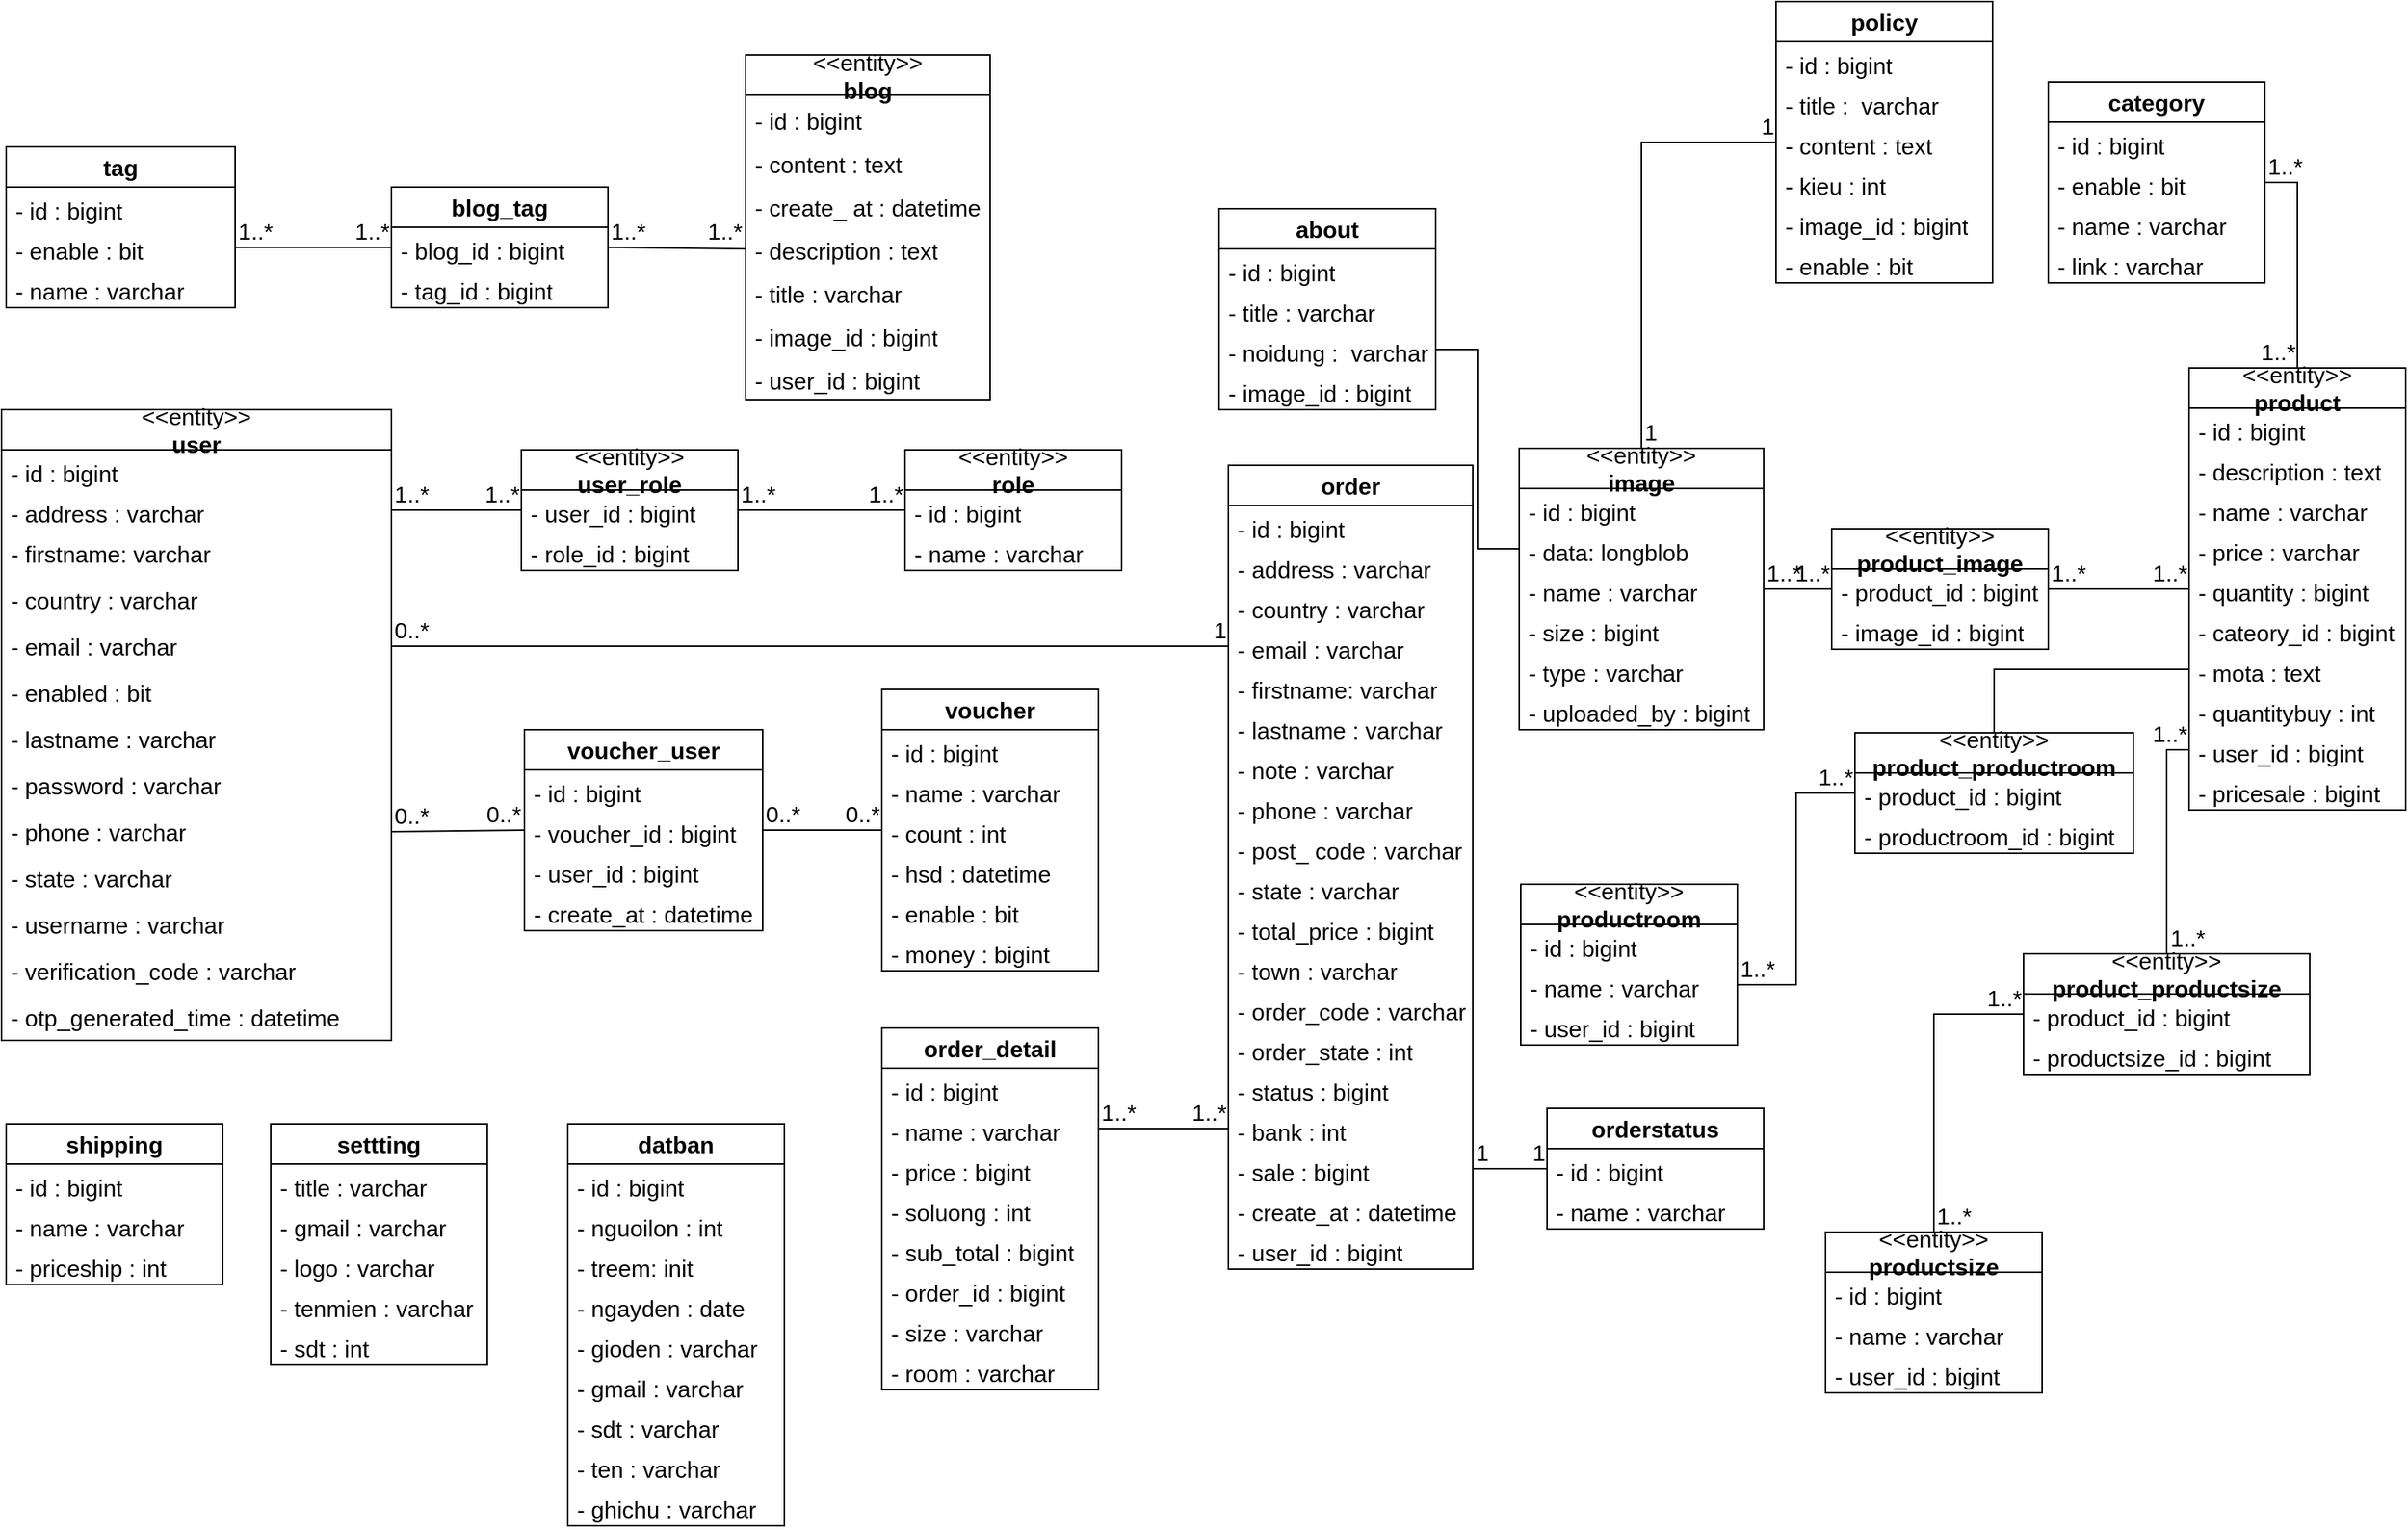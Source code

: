 <mxfile version="24.6.1" type="device">
  <diagram name="Page-1" id="WT34boJ2VUG5LQ4_t-N2">
    <mxGraphModel dx="2100" dy="1258" grid="0" gridSize="10" guides="1" tooltips="1" connect="1" arrows="1" fold="1" page="1" pageScale="1" pageWidth="850" pageHeight="1100" math="0" shadow="0">
      <root>
        <mxCell id="0" />
        <mxCell id="1" parent="0" />
        <mxCell id="5In1dZcxX7cdZS5SmLj9-2" value="&lt;b style=&quot;font-size: 15px;&quot;&gt;tag&lt;/b&gt;" style="swimlane;fontStyle=0;childLayout=stackLayout;horizontal=1;startSize=26;fillColor=none;horizontalStack=0;resizeParent=1;resizeParentMax=0;resizeLast=0;collapsible=1;marginBottom=0;whiteSpace=wrap;html=1;swimlaneFillColor=default;fontSize=15;" parent="1" vertex="1">
          <mxGeometry x="139" y="112" width="148" height="104" as="geometry" />
        </mxCell>
        <mxCell id="5In1dZcxX7cdZS5SmLj9-3" value="- id : bigint" style="text;strokeColor=none;fillColor=none;align=left;verticalAlign=top;spacingLeft=4;spacingRight=4;overflow=hidden;rotatable=0;points=[[0,0.5],[1,0.5]];portConstraint=eastwest;whiteSpace=wrap;html=1;fontSize=15;" parent="5In1dZcxX7cdZS5SmLj9-2" vertex="1">
          <mxGeometry y="26" width="148" height="26" as="geometry" />
        </mxCell>
        <mxCell id="5In1dZcxX7cdZS5SmLj9-4" value="- enable : bit" style="text;strokeColor=none;fillColor=none;align=left;verticalAlign=top;spacingLeft=4;spacingRight=4;overflow=hidden;rotatable=0;points=[[0,0.5],[1,0.5]];portConstraint=eastwest;whiteSpace=wrap;html=1;fontSize=15;" parent="5In1dZcxX7cdZS5SmLj9-2" vertex="1">
          <mxGeometry y="52" width="148" height="26" as="geometry" />
        </mxCell>
        <mxCell id="5In1dZcxX7cdZS5SmLj9-5" value="- name : varchar" style="text;strokeColor=none;fillColor=none;align=left;verticalAlign=top;spacingLeft=4;spacingRight=4;overflow=hidden;rotatable=0;points=[[0,0.5],[1,0.5]];portConstraint=eastwest;whiteSpace=wrap;html=1;fontSize=15;" parent="5In1dZcxX7cdZS5SmLj9-2" vertex="1">
          <mxGeometry y="78" width="148" height="26" as="geometry" />
        </mxCell>
        <mxCell id="5In1dZcxX7cdZS5SmLj9-6" value="&lt;b style=&quot;font-size: 15px;&quot;&gt;blog_tag&lt;/b&gt;" style="swimlane;fontStyle=0;childLayout=stackLayout;horizontal=1;startSize=26;fillColor=none;horizontalStack=0;resizeParent=1;resizeParentMax=0;resizeLast=0;collapsible=1;marginBottom=0;whiteSpace=wrap;html=1;fontSize=15;" parent="1" vertex="1">
          <mxGeometry x="388" y="138" width="140" height="78" as="geometry" />
        </mxCell>
        <mxCell id="5In1dZcxX7cdZS5SmLj9-7" value="- blog_id : bigint" style="text;strokeColor=none;fillColor=none;align=left;verticalAlign=top;spacingLeft=4;spacingRight=4;overflow=hidden;rotatable=0;points=[[0,0.5],[1,0.5]];portConstraint=eastwest;whiteSpace=wrap;html=1;fontSize=15;" parent="5In1dZcxX7cdZS5SmLj9-6" vertex="1">
          <mxGeometry y="26" width="140" height="26" as="geometry" />
        </mxCell>
        <mxCell id="5In1dZcxX7cdZS5SmLj9-8" value="- tag_id : bigint" style="text;strokeColor=none;fillColor=none;align=left;verticalAlign=top;spacingLeft=4;spacingRight=4;overflow=hidden;rotatable=0;points=[[0,0.5],[1,0.5]];portConstraint=eastwest;whiteSpace=wrap;html=1;fontSize=15;" parent="5In1dZcxX7cdZS5SmLj9-6" vertex="1">
          <mxGeometry y="52" width="140" height="26" as="geometry" />
        </mxCell>
        <mxCell id="5In1dZcxX7cdZS5SmLj9-9" value="" style="endArrow=none;html=1;rounded=0;exitX=1;exitY=0.5;exitDx=0;exitDy=0;entryX=0;entryY=0.5;entryDx=0;entryDy=0;fontSize=15;" parent="1" source="5In1dZcxX7cdZS5SmLj9-4" target="5In1dZcxX7cdZS5SmLj9-7" edge="1">
          <mxGeometry relative="1" as="geometry">
            <mxPoint x="296" y="277" as="sourcePoint" />
            <mxPoint x="456" y="277" as="targetPoint" />
          </mxGeometry>
        </mxCell>
        <mxCell id="5In1dZcxX7cdZS5SmLj9-10" value="1..*" style="resizable=0;html=1;whiteSpace=wrap;align=left;verticalAlign=bottom;fontSize=15;" parent="5In1dZcxX7cdZS5SmLj9-9" connectable="0" vertex="1">
          <mxGeometry x="-1" relative="1" as="geometry" />
        </mxCell>
        <mxCell id="5In1dZcxX7cdZS5SmLj9-11" value="1..*" style="resizable=0;html=1;whiteSpace=wrap;align=right;verticalAlign=bottom;fontSize=15;" parent="5In1dZcxX7cdZS5SmLj9-9" connectable="0" vertex="1">
          <mxGeometry x="1" relative="1" as="geometry" />
        </mxCell>
        <mxCell id="5In1dZcxX7cdZS5SmLj9-25" value="" style="group;swimlaneFillColor=default;fontSize=15;" parent="1" vertex="1" connectable="0">
          <mxGeometry x="617" y="52.5" width="158" height="223" as="geometry" />
        </mxCell>
        <mxCell id="5In1dZcxX7cdZS5SmLj9-12" value="&amp;lt;&amp;lt;entity&amp;gt;&amp;gt;&lt;div style=&quot;font-size: 15px;&quot;&gt;&lt;b style=&quot;font-size: 15px;&quot;&gt;blog&lt;/b&gt;&lt;/div&gt;" style="swimlane;fontStyle=0;childLayout=stackLayout;horizontal=1;startSize=26;fillColor=none;horizontalStack=0;resizeParent=1;resizeParentMax=0;resizeLast=0;collapsible=1;marginBottom=0;whiteSpace=wrap;html=1;container=0;fontSize=15;" parent="5In1dZcxX7cdZS5SmLj9-25" vertex="1">
          <mxGeometry width="158" height="223.0" as="geometry">
            <mxRectangle x="579" y="120" width="92" height="41" as="alternateBounds" />
          </mxGeometry>
        </mxCell>
        <mxCell id="5In1dZcxX7cdZS5SmLj9-24" value="" style="group;fontSize=15;" parent="5In1dZcxX7cdZS5SmLj9-25" vertex="1" connectable="0">
          <mxGeometry y="27.875" width="158" height="195.125" as="geometry" />
        </mxCell>
        <mxCell id="5In1dZcxX7cdZS5SmLj9-23" value="" style="group;fontSize=15;" parent="5In1dZcxX7cdZS5SmLj9-24" vertex="1" connectable="0">
          <mxGeometry y="83.625" width="158" height="111.5" as="geometry" />
        </mxCell>
        <mxCell id="5In1dZcxX7cdZS5SmLj9-17" value="- description : text" style="text;strokeColor=none;fillColor=none;align=left;verticalAlign=top;spacingLeft=4;spacingRight=4;overflow=hidden;rotatable=0;points=[[0,0.5],[1,0.5]];portConstraint=eastwest;whiteSpace=wrap;html=1;fontSize=15;" parent="5In1dZcxX7cdZS5SmLj9-23" vertex="1">
          <mxGeometry width="158" height="27.875" as="geometry" />
        </mxCell>
        <mxCell id="5In1dZcxX7cdZS5SmLj9-18" value="- title : varchar" style="text;strokeColor=none;fillColor=none;align=left;verticalAlign=top;spacingLeft=4;spacingRight=4;overflow=hidden;rotatable=0;points=[[0,0.5],[1,0.5]];portConstraint=eastwest;whiteSpace=wrap;html=1;fontSize=15;" parent="5In1dZcxX7cdZS5SmLj9-23" vertex="1">
          <mxGeometry y="27.875" width="158" height="27.875" as="geometry" />
        </mxCell>
        <mxCell id="5In1dZcxX7cdZS5SmLj9-19" value="- image_id : bigint" style="text;strokeColor=none;fillColor=none;align=left;verticalAlign=top;spacingLeft=4;spacingRight=4;overflow=hidden;rotatable=0;points=[[0,0.5],[1,0.5]];portConstraint=eastwest;whiteSpace=wrap;html=1;fontSize=15;" parent="5In1dZcxX7cdZS5SmLj9-23" vertex="1">
          <mxGeometry y="55.75" width="158" height="27.875" as="geometry" />
        </mxCell>
        <mxCell id="5In1dZcxX7cdZS5SmLj9-20" value="- user_id : bigint" style="text;strokeColor=none;fillColor=none;align=left;verticalAlign=top;spacingLeft=4;spacingRight=4;overflow=hidden;rotatable=0;points=[[0,0.5],[1,0.5]];portConstraint=eastwest;whiteSpace=wrap;html=1;fontSize=15;" parent="5In1dZcxX7cdZS5SmLj9-23" vertex="1">
          <mxGeometry y="83.625" width="158" height="27.875" as="geometry" />
        </mxCell>
        <mxCell id="5In1dZcxX7cdZS5SmLj9-13" value="- id : bigint" style="text;strokeColor=none;fillColor=none;align=left;verticalAlign=top;spacingLeft=4;spacingRight=4;overflow=hidden;rotatable=0;points=[[0,0.5],[1,0.5]];portConstraint=eastwest;whiteSpace=wrap;html=1;fontSize=15;" parent="5In1dZcxX7cdZS5SmLj9-24" vertex="1">
          <mxGeometry width="158" height="27.875" as="geometry" />
        </mxCell>
        <mxCell id="5In1dZcxX7cdZS5SmLj9-14" value="- content : text&lt;div style=&quot;font-size: 15px;&quot;&gt;&lt;br style=&quot;font-size: 15px;&quot;&gt;&lt;/div&gt;" style="text;strokeColor=none;fillColor=none;align=left;verticalAlign=top;spacingLeft=4;spacingRight=4;overflow=hidden;rotatable=0;points=[[0,0.5],[1,0.5]];portConstraint=eastwest;whiteSpace=wrap;html=1;fontSize=15;" parent="5In1dZcxX7cdZS5SmLj9-24" vertex="1">
          <mxGeometry y="27.875" width="158" height="27.875" as="geometry" />
        </mxCell>
        <mxCell id="5In1dZcxX7cdZS5SmLj9-15" value="- create_ at : datetime" style="text;strokeColor=none;fillColor=none;align=left;verticalAlign=top;spacingLeft=4;spacingRight=4;overflow=hidden;rotatable=0;points=[[0,0.5],[1,0.5]];portConstraint=eastwest;whiteSpace=wrap;html=1;fontSize=15;" parent="5In1dZcxX7cdZS5SmLj9-24" vertex="1">
          <mxGeometry y="55.75" width="158" height="27.875" as="geometry" />
        </mxCell>
        <mxCell id="5In1dZcxX7cdZS5SmLj9-26" value="" style="endArrow=none;html=1;rounded=0;exitX=1;exitY=0.5;exitDx=0;exitDy=0;entryX=0;entryY=0.5;entryDx=0;entryDy=0;fontSize=15;" parent="1" source="5In1dZcxX7cdZS5SmLj9-7" target="5In1dZcxX7cdZS5SmLj9-17" edge="1">
          <mxGeometry relative="1" as="geometry">
            <mxPoint x="518" y="261" as="sourcePoint" />
            <mxPoint x="619" y="261" as="targetPoint" />
          </mxGeometry>
        </mxCell>
        <mxCell id="5In1dZcxX7cdZS5SmLj9-27" value="1..*" style="resizable=0;html=1;whiteSpace=wrap;align=left;verticalAlign=bottom;fontSize=15;" parent="5In1dZcxX7cdZS5SmLj9-26" connectable="0" vertex="1">
          <mxGeometry x="-1" relative="1" as="geometry" />
        </mxCell>
        <mxCell id="5In1dZcxX7cdZS5SmLj9-28" value="1..*" style="resizable=0;html=1;whiteSpace=wrap;align=right;verticalAlign=bottom;fontSize=15;" parent="5In1dZcxX7cdZS5SmLj9-26" connectable="0" vertex="1">
          <mxGeometry x="1" relative="1" as="geometry" />
        </mxCell>
        <mxCell id="5In1dZcxX7cdZS5SmLj9-29" value="&amp;lt;&amp;lt;entity&amp;gt;&amp;gt;&lt;div style=&quot;font-size: 15px;&quot;&gt;&lt;b style=&quot;font-size: 15px;&quot;&gt;user&lt;/b&gt;&lt;/div&gt;" style="swimlane;fontStyle=0;childLayout=stackLayout;horizontal=1;startSize=26;fillColor=none;horizontalStack=0;resizeParent=1;resizeParentMax=0;resizeLast=0;collapsible=1;marginBottom=0;whiteSpace=wrap;html=1;fontSize=15;" parent="1" vertex="1">
          <mxGeometry x="136" y="282" width="252" height="408" as="geometry" />
        </mxCell>
        <mxCell id="5In1dZcxX7cdZS5SmLj9-30" value="- id : bigint" style="text;strokeColor=none;fillColor=none;align=left;verticalAlign=top;spacingLeft=4;spacingRight=4;overflow=hidden;rotatable=0;points=[[0,0.5],[1,0.5]];portConstraint=eastwest;whiteSpace=wrap;html=1;fontSize=15;" parent="5In1dZcxX7cdZS5SmLj9-29" vertex="1">
          <mxGeometry y="26" width="252" height="26" as="geometry" />
        </mxCell>
        <mxCell id="5In1dZcxX7cdZS5SmLj9-31" value="- address : varchar" style="text;strokeColor=none;fillColor=none;align=left;verticalAlign=top;spacingLeft=4;spacingRight=4;overflow=hidden;rotatable=0;points=[[0,0.5],[1,0.5]];portConstraint=eastwest;whiteSpace=wrap;html=1;fontSize=15;" parent="5In1dZcxX7cdZS5SmLj9-29" vertex="1">
          <mxGeometry y="52" width="252" height="26" as="geometry" />
        </mxCell>
        <mxCell id="5In1dZcxX7cdZS5SmLj9-32" value="- firstname: varchar" style="text;strokeColor=none;fillColor=none;align=left;verticalAlign=top;spacingLeft=4;spacingRight=4;overflow=hidden;rotatable=0;points=[[0,0.5],[1,0.5]];portConstraint=eastwest;whiteSpace=wrap;html=1;fontSize=15;" parent="5In1dZcxX7cdZS5SmLj9-29" vertex="1">
          <mxGeometry y="78" width="252" height="30" as="geometry" />
        </mxCell>
        <mxCell id="5In1dZcxX7cdZS5SmLj9-33" value="- country : varchar" style="text;strokeColor=none;fillColor=none;align=left;verticalAlign=top;spacingLeft=4;spacingRight=4;overflow=hidden;rotatable=0;points=[[0,0.5],[1,0.5]];portConstraint=eastwest;whiteSpace=wrap;html=1;fontSize=15;" parent="5In1dZcxX7cdZS5SmLj9-29" vertex="1">
          <mxGeometry y="108" width="252" height="30" as="geometry" />
        </mxCell>
        <mxCell id="5In1dZcxX7cdZS5SmLj9-34" value="- email : varchar" style="text;strokeColor=none;fillColor=none;align=left;verticalAlign=top;spacingLeft=4;spacingRight=4;overflow=hidden;rotatable=0;points=[[0,0.5],[1,0.5]];portConstraint=eastwest;whiteSpace=wrap;html=1;fontSize=15;" parent="5In1dZcxX7cdZS5SmLj9-29" vertex="1">
          <mxGeometry y="138" width="252" height="30" as="geometry" />
        </mxCell>
        <mxCell id="5In1dZcxX7cdZS5SmLj9-35" value="- enabled : bit" style="text;strokeColor=none;fillColor=none;align=left;verticalAlign=top;spacingLeft=4;spacingRight=4;overflow=hidden;rotatable=0;points=[[0,0.5],[1,0.5]];portConstraint=eastwest;whiteSpace=wrap;html=1;fontSize=15;" parent="5In1dZcxX7cdZS5SmLj9-29" vertex="1">
          <mxGeometry y="168" width="252" height="30" as="geometry" />
        </mxCell>
        <mxCell id="5In1dZcxX7cdZS5SmLj9-36" value="- lastname : varchar" style="text;strokeColor=none;fillColor=none;align=left;verticalAlign=top;spacingLeft=4;spacingRight=4;overflow=hidden;rotatable=0;points=[[0,0.5],[1,0.5]];portConstraint=eastwest;whiteSpace=wrap;html=1;fontSize=15;" parent="5In1dZcxX7cdZS5SmLj9-29" vertex="1">
          <mxGeometry y="198" width="252" height="30" as="geometry" />
        </mxCell>
        <mxCell id="5In1dZcxX7cdZS5SmLj9-37" value="- password : varchar" style="text;strokeColor=none;fillColor=none;align=left;verticalAlign=top;spacingLeft=4;spacingRight=4;overflow=hidden;rotatable=0;points=[[0,0.5],[1,0.5]];portConstraint=eastwest;whiteSpace=wrap;html=1;fontSize=15;" parent="5In1dZcxX7cdZS5SmLj9-29" vertex="1">
          <mxGeometry y="228" width="252" height="30" as="geometry" />
        </mxCell>
        <mxCell id="5In1dZcxX7cdZS5SmLj9-38" value="- phone : varchar" style="text;strokeColor=none;fillColor=none;align=left;verticalAlign=top;spacingLeft=4;spacingRight=4;overflow=hidden;rotatable=0;points=[[0,0.5],[1,0.5]];portConstraint=eastwest;whiteSpace=wrap;html=1;fontSize=15;" parent="5In1dZcxX7cdZS5SmLj9-29" vertex="1">
          <mxGeometry y="258" width="252" height="30" as="geometry" />
        </mxCell>
        <mxCell id="5In1dZcxX7cdZS5SmLj9-39" value="- state : varchar" style="text;strokeColor=none;fillColor=none;align=left;verticalAlign=top;spacingLeft=4;spacingRight=4;overflow=hidden;rotatable=0;points=[[0,0.5],[1,0.5]];portConstraint=eastwest;whiteSpace=wrap;html=1;fontSize=15;" parent="5In1dZcxX7cdZS5SmLj9-29" vertex="1">
          <mxGeometry y="288" width="252" height="30" as="geometry" />
        </mxCell>
        <mxCell id="5In1dZcxX7cdZS5SmLj9-40" value="- username : varchar" style="text;strokeColor=none;fillColor=none;align=left;verticalAlign=top;spacingLeft=4;spacingRight=4;overflow=hidden;rotatable=0;points=[[0,0.5],[1,0.5]];portConstraint=eastwest;whiteSpace=wrap;html=1;fontSize=15;" parent="5In1dZcxX7cdZS5SmLj9-29" vertex="1">
          <mxGeometry y="318" width="252" height="30" as="geometry" />
        </mxCell>
        <mxCell id="5In1dZcxX7cdZS5SmLj9-41" value="- verification_code : varchar" style="text;strokeColor=none;fillColor=none;align=left;verticalAlign=top;spacingLeft=4;spacingRight=4;overflow=hidden;rotatable=0;points=[[0,0.5],[1,0.5]];portConstraint=eastwest;whiteSpace=wrap;html=1;fontSize=15;" parent="5In1dZcxX7cdZS5SmLj9-29" vertex="1">
          <mxGeometry y="348" width="252" height="30" as="geometry" />
        </mxCell>
        <mxCell id="5In1dZcxX7cdZS5SmLj9-42" value="- otp_generated_time : datetime" style="text;strokeColor=none;fillColor=none;align=left;verticalAlign=top;spacingLeft=4;spacingRight=4;overflow=hidden;rotatable=0;points=[[0,0.5],[1,0.5]];portConstraint=eastwest;whiteSpace=wrap;html=1;fontSize=15;" parent="5In1dZcxX7cdZS5SmLj9-29" vertex="1">
          <mxGeometry y="378" width="252" height="30" as="geometry" />
        </mxCell>
        <mxCell id="5In1dZcxX7cdZS5SmLj9-43" value="&amp;lt;&amp;lt;entity&amp;gt;&amp;gt;&lt;div style=&quot;font-size: 15px;&quot;&gt;&lt;b style=&quot;font-size: 15px;&quot;&gt;user_role&lt;/b&gt;&lt;/div&gt;" style="swimlane;fontStyle=0;childLayout=stackLayout;horizontal=1;startSize=26;fillColor=none;horizontalStack=0;resizeParent=1;resizeParentMax=0;resizeLast=0;collapsible=1;marginBottom=0;whiteSpace=wrap;html=1;fontSize=15;" parent="1" vertex="1">
          <mxGeometry x="472" y="308" width="140" height="78" as="geometry" />
        </mxCell>
        <mxCell id="5In1dZcxX7cdZS5SmLj9-44" value="- user_id : bigint" style="text;strokeColor=none;fillColor=none;align=left;verticalAlign=top;spacingLeft=4;spacingRight=4;overflow=hidden;rotatable=0;points=[[0,0.5],[1,0.5]];portConstraint=eastwest;whiteSpace=wrap;html=1;fontSize=15;" parent="5In1dZcxX7cdZS5SmLj9-43" vertex="1">
          <mxGeometry y="26" width="140" height="26" as="geometry" />
        </mxCell>
        <mxCell id="5In1dZcxX7cdZS5SmLj9-45" value="- role_id : bigint" style="text;strokeColor=none;fillColor=none;align=left;verticalAlign=top;spacingLeft=4;spacingRight=4;overflow=hidden;rotatable=0;points=[[0,0.5],[1,0.5]];portConstraint=eastwest;whiteSpace=wrap;html=1;fontSize=15;" parent="5In1dZcxX7cdZS5SmLj9-43" vertex="1">
          <mxGeometry y="52" width="140" height="26" as="geometry" />
        </mxCell>
        <mxCell id="5In1dZcxX7cdZS5SmLj9-47" value="" style="endArrow=none;html=1;rounded=0;exitX=1;exitY=0.5;exitDx=0;exitDy=0;entryX=0;entryY=0.5;entryDx=0;entryDy=0;fontSize=15;" parent="1" source="5In1dZcxX7cdZS5SmLj9-31" target="5In1dZcxX7cdZS5SmLj9-44" edge="1">
          <mxGeometry relative="1" as="geometry">
            <mxPoint x="362" y="327" as="sourcePoint" />
            <mxPoint x="463" y="327" as="targetPoint" />
          </mxGeometry>
        </mxCell>
        <mxCell id="5In1dZcxX7cdZS5SmLj9-48" value="1..*" style="resizable=0;html=1;whiteSpace=wrap;align=left;verticalAlign=bottom;fontSize=15;" parent="5In1dZcxX7cdZS5SmLj9-47" connectable="0" vertex="1">
          <mxGeometry x="-1" relative="1" as="geometry" />
        </mxCell>
        <mxCell id="5In1dZcxX7cdZS5SmLj9-49" value="1..*" style="resizable=0;html=1;whiteSpace=wrap;align=right;verticalAlign=bottom;fontSize=15;" parent="5In1dZcxX7cdZS5SmLj9-47" connectable="0" vertex="1">
          <mxGeometry x="1" relative="1" as="geometry" />
        </mxCell>
        <mxCell id="5In1dZcxX7cdZS5SmLj9-50" value="&amp;lt;&amp;lt;entity&amp;gt;&amp;gt;&lt;div style=&quot;font-size: 15px;&quot;&gt;&lt;b style=&quot;font-size: 15px;&quot;&gt;role&lt;/b&gt;&lt;/div&gt;" style="swimlane;fontStyle=0;childLayout=stackLayout;horizontal=1;startSize=26;fillColor=none;horizontalStack=0;resizeParent=1;resizeParentMax=0;resizeLast=0;collapsible=1;marginBottom=0;whiteSpace=wrap;html=1;fontSize=15;" parent="1" vertex="1">
          <mxGeometry x="720" y="308" width="140" height="78" as="geometry" />
        </mxCell>
        <mxCell id="5In1dZcxX7cdZS5SmLj9-51" value="- id : bigint" style="text;strokeColor=none;fillColor=none;align=left;verticalAlign=top;spacingLeft=4;spacingRight=4;overflow=hidden;rotatable=0;points=[[0,0.5],[1,0.5]];portConstraint=eastwest;whiteSpace=wrap;html=1;fontSize=15;" parent="5In1dZcxX7cdZS5SmLj9-50" vertex="1">
          <mxGeometry y="26" width="140" height="26" as="geometry" />
        </mxCell>
        <mxCell id="5In1dZcxX7cdZS5SmLj9-52" value="- name : varchar" style="text;strokeColor=none;fillColor=none;align=left;verticalAlign=top;spacingLeft=4;spacingRight=4;overflow=hidden;rotatable=0;points=[[0,0.5],[1,0.5]];portConstraint=eastwest;whiteSpace=wrap;html=1;fontSize=15;" parent="5In1dZcxX7cdZS5SmLj9-50" vertex="1">
          <mxGeometry y="52" width="140" height="26" as="geometry" />
        </mxCell>
        <mxCell id="5In1dZcxX7cdZS5SmLj9-54" value="" style="endArrow=none;html=1;rounded=0;exitX=1;exitY=0.5;exitDx=0;exitDy=0;entryX=0;entryY=0.5;entryDx=0;entryDy=0;fontSize=15;" parent="1" source="5In1dZcxX7cdZS5SmLj9-44" target="5In1dZcxX7cdZS5SmLj9-51" edge="1">
          <mxGeometry relative="1" as="geometry">
            <mxPoint x="641" y="419" as="sourcePoint" />
            <mxPoint x="757" y="419" as="targetPoint" />
          </mxGeometry>
        </mxCell>
        <mxCell id="5In1dZcxX7cdZS5SmLj9-55" value="1..*" style="resizable=0;html=1;whiteSpace=wrap;align=left;verticalAlign=bottom;fontSize=15;" parent="5In1dZcxX7cdZS5SmLj9-54" connectable="0" vertex="1">
          <mxGeometry x="-1" relative="1" as="geometry" />
        </mxCell>
        <mxCell id="5In1dZcxX7cdZS5SmLj9-56" value="1..*" style="resizable=0;html=1;whiteSpace=wrap;align=right;verticalAlign=bottom;fontSize=15;" parent="5In1dZcxX7cdZS5SmLj9-54" connectable="0" vertex="1">
          <mxGeometry x="1" relative="1" as="geometry" />
        </mxCell>
        <mxCell id="5In1dZcxX7cdZS5SmLj9-57" value="&lt;b style=&quot;font-size: 15px;&quot;&gt;order&lt;/b&gt;" style="swimlane;fontStyle=0;childLayout=stackLayout;horizontal=1;startSize=26;fillColor=none;horizontalStack=0;resizeParent=1;resizeParentMax=0;resizeLast=0;collapsible=1;marginBottom=0;whiteSpace=wrap;html=1;fontSize=15;" parent="1" vertex="1">
          <mxGeometry x="929" y="318" width="158" height="520" as="geometry" />
        </mxCell>
        <mxCell id="5In1dZcxX7cdZS5SmLj9-58" value="- id : bigint" style="text;strokeColor=none;fillColor=none;align=left;verticalAlign=top;spacingLeft=4;spacingRight=4;overflow=hidden;rotatable=0;points=[[0,0.5],[1,0.5]];portConstraint=eastwest;whiteSpace=wrap;html=1;fontSize=15;" parent="5In1dZcxX7cdZS5SmLj9-57" vertex="1">
          <mxGeometry y="26" width="158" height="26" as="geometry" />
        </mxCell>
        <mxCell id="5In1dZcxX7cdZS5SmLj9-59" value="- address : varchar" style="text;strokeColor=none;fillColor=none;align=left;verticalAlign=top;spacingLeft=4;spacingRight=4;overflow=hidden;rotatable=0;points=[[0,0.5],[1,0.5]];portConstraint=eastwest;whiteSpace=wrap;html=1;fontSize=15;" parent="5In1dZcxX7cdZS5SmLj9-57" vertex="1">
          <mxGeometry y="52" width="158" height="26" as="geometry" />
        </mxCell>
        <mxCell id="5In1dZcxX7cdZS5SmLj9-60" value="- country : varchar" style="text;strokeColor=none;fillColor=none;align=left;verticalAlign=top;spacingLeft=4;spacingRight=4;overflow=hidden;rotatable=0;points=[[0,0.5],[1,0.5]];portConstraint=eastwest;whiteSpace=wrap;html=1;fontSize=15;" parent="5In1dZcxX7cdZS5SmLj9-57" vertex="1">
          <mxGeometry y="78" width="158" height="26" as="geometry" />
        </mxCell>
        <mxCell id="5In1dZcxX7cdZS5SmLj9-61" value="- email : varchar" style="text;strokeColor=none;fillColor=none;align=left;verticalAlign=top;spacingLeft=4;spacingRight=4;overflow=hidden;rotatable=0;points=[[0,0.5],[1,0.5]];portConstraint=eastwest;whiteSpace=wrap;html=1;fontSize=15;" parent="5In1dZcxX7cdZS5SmLj9-57" vertex="1">
          <mxGeometry y="104" width="158" height="26" as="geometry" />
        </mxCell>
        <mxCell id="5In1dZcxX7cdZS5SmLj9-62" value="- firstname: varchar" style="text;strokeColor=none;fillColor=none;align=left;verticalAlign=top;spacingLeft=4;spacingRight=4;overflow=hidden;rotatable=0;points=[[0,0.5],[1,0.5]];portConstraint=eastwest;whiteSpace=wrap;html=1;fontSize=15;" parent="5In1dZcxX7cdZS5SmLj9-57" vertex="1">
          <mxGeometry y="130" width="158" height="26" as="geometry" />
        </mxCell>
        <mxCell id="5In1dZcxX7cdZS5SmLj9-63" value="- lastname : varchar" style="text;strokeColor=none;fillColor=none;align=left;verticalAlign=top;spacingLeft=4;spacingRight=4;overflow=hidden;rotatable=0;points=[[0,0.5],[1,0.5]];portConstraint=eastwest;whiteSpace=wrap;html=1;fontSize=15;" parent="5In1dZcxX7cdZS5SmLj9-57" vertex="1">
          <mxGeometry y="156" width="158" height="26" as="geometry" />
        </mxCell>
        <mxCell id="5In1dZcxX7cdZS5SmLj9-64" value="- note : varchar" style="text;strokeColor=none;fillColor=none;align=left;verticalAlign=top;spacingLeft=4;spacingRight=4;overflow=hidden;rotatable=0;points=[[0,0.5],[1,0.5]];portConstraint=eastwest;whiteSpace=wrap;html=1;fontSize=15;" parent="5In1dZcxX7cdZS5SmLj9-57" vertex="1">
          <mxGeometry y="182" width="158" height="26" as="geometry" />
        </mxCell>
        <mxCell id="5In1dZcxX7cdZS5SmLj9-65" value="- phone : varchar" style="text;strokeColor=none;fillColor=none;align=left;verticalAlign=top;spacingLeft=4;spacingRight=4;overflow=hidden;rotatable=0;points=[[0,0.5],[1,0.5]];portConstraint=eastwest;whiteSpace=wrap;html=1;fontSize=15;" parent="5In1dZcxX7cdZS5SmLj9-57" vertex="1">
          <mxGeometry y="208" width="158" height="26" as="geometry" />
        </mxCell>
        <mxCell id="5In1dZcxX7cdZS5SmLj9-66" value="- post_ code : varchar" style="text;strokeColor=none;fillColor=none;align=left;verticalAlign=top;spacingLeft=4;spacingRight=4;overflow=hidden;rotatable=0;points=[[0,0.5],[1,0.5]];portConstraint=eastwest;whiteSpace=wrap;html=1;fontSize=15;" parent="5In1dZcxX7cdZS5SmLj9-57" vertex="1">
          <mxGeometry y="234" width="158" height="26" as="geometry" />
        </mxCell>
        <mxCell id="5In1dZcxX7cdZS5SmLj9-67" value="- state : varchar" style="text;strokeColor=none;fillColor=none;align=left;verticalAlign=top;spacingLeft=4;spacingRight=4;overflow=hidden;rotatable=0;points=[[0,0.5],[1,0.5]];portConstraint=eastwest;whiteSpace=wrap;html=1;fontSize=15;" parent="5In1dZcxX7cdZS5SmLj9-57" vertex="1">
          <mxGeometry y="260" width="158" height="26" as="geometry" />
        </mxCell>
        <mxCell id="5In1dZcxX7cdZS5SmLj9-68" value="- total_price : bigint" style="text;strokeColor=none;fillColor=none;align=left;verticalAlign=top;spacingLeft=4;spacingRight=4;overflow=hidden;rotatable=0;points=[[0,0.5],[1,0.5]];portConstraint=eastwest;whiteSpace=wrap;html=1;fontSize=15;" parent="5In1dZcxX7cdZS5SmLj9-57" vertex="1">
          <mxGeometry y="286" width="158" height="26" as="geometry" />
        </mxCell>
        <mxCell id="5In1dZcxX7cdZS5SmLj9-69" value="- town : varchar" style="text;strokeColor=none;fillColor=none;align=left;verticalAlign=top;spacingLeft=4;spacingRight=4;overflow=hidden;rotatable=0;points=[[0,0.5],[1,0.5]];portConstraint=eastwest;whiteSpace=wrap;html=1;fontSize=15;" parent="5In1dZcxX7cdZS5SmLj9-57" vertex="1">
          <mxGeometry y="312" width="158" height="26" as="geometry" />
        </mxCell>
        <mxCell id="5In1dZcxX7cdZS5SmLj9-70" value="- order_code : varchar" style="text;strokeColor=none;fillColor=none;align=left;verticalAlign=top;spacingLeft=4;spacingRight=4;overflow=hidden;rotatable=0;points=[[0,0.5],[1,0.5]];portConstraint=eastwest;whiteSpace=wrap;html=1;fontSize=15;" parent="5In1dZcxX7cdZS5SmLj9-57" vertex="1">
          <mxGeometry y="338" width="158" height="26" as="geometry" />
        </mxCell>
        <mxCell id="5In1dZcxX7cdZS5SmLj9-71" value="- order_state : int" style="text;strokeColor=none;fillColor=none;align=left;verticalAlign=top;spacingLeft=4;spacingRight=4;overflow=hidden;rotatable=0;points=[[0,0.5],[1,0.5]];portConstraint=eastwest;whiteSpace=wrap;html=1;fontSize=15;" parent="5In1dZcxX7cdZS5SmLj9-57" vertex="1">
          <mxGeometry y="364" width="158" height="26" as="geometry" />
        </mxCell>
        <mxCell id="5In1dZcxX7cdZS5SmLj9-72" value="- status : bigint" style="text;strokeColor=none;fillColor=none;align=left;verticalAlign=top;spacingLeft=4;spacingRight=4;overflow=hidden;rotatable=0;points=[[0,0.5],[1,0.5]];portConstraint=eastwest;whiteSpace=wrap;html=1;fontSize=15;" parent="5In1dZcxX7cdZS5SmLj9-57" vertex="1">
          <mxGeometry y="390" width="158" height="26" as="geometry" />
        </mxCell>
        <mxCell id="5In1dZcxX7cdZS5SmLj9-73" value="- bank : int" style="text;strokeColor=none;fillColor=none;align=left;verticalAlign=top;spacingLeft=4;spacingRight=4;overflow=hidden;rotatable=0;points=[[0,0.5],[1,0.5]];portConstraint=eastwest;whiteSpace=wrap;html=1;fontSize=15;" parent="5In1dZcxX7cdZS5SmLj9-57" vertex="1">
          <mxGeometry y="416" width="158" height="26" as="geometry" />
        </mxCell>
        <mxCell id="5In1dZcxX7cdZS5SmLj9-74" value="- sale : bigint" style="text;strokeColor=none;fillColor=none;align=left;verticalAlign=top;spacingLeft=4;spacingRight=4;overflow=hidden;rotatable=0;points=[[0,0.5],[1,0.5]];portConstraint=eastwest;whiteSpace=wrap;html=1;fontSize=15;" parent="5In1dZcxX7cdZS5SmLj9-57" vertex="1">
          <mxGeometry y="442" width="158" height="26" as="geometry" />
        </mxCell>
        <mxCell id="5In1dZcxX7cdZS5SmLj9-75" value="- create_at : datetime" style="text;strokeColor=none;fillColor=none;align=left;verticalAlign=top;spacingLeft=4;spacingRight=4;overflow=hidden;rotatable=0;points=[[0,0.5],[1,0.5]];portConstraint=eastwest;whiteSpace=wrap;html=1;fontSize=15;" parent="5In1dZcxX7cdZS5SmLj9-57" vertex="1">
          <mxGeometry y="468" width="158" height="26" as="geometry" />
        </mxCell>
        <mxCell id="5In1dZcxX7cdZS5SmLj9-76" value="- user_id : bigint" style="text;strokeColor=none;fillColor=none;align=left;verticalAlign=top;spacingLeft=4;spacingRight=4;overflow=hidden;rotatable=0;points=[[0,0.5],[1,0.5]];portConstraint=eastwest;whiteSpace=wrap;html=1;fontSize=15;" parent="5In1dZcxX7cdZS5SmLj9-57" vertex="1">
          <mxGeometry y="494" width="158" height="26" as="geometry" />
        </mxCell>
        <mxCell id="5In1dZcxX7cdZS5SmLj9-77" value="" style="endArrow=none;html=1;rounded=0;entryX=0;entryY=0.5;entryDx=0;entryDy=0;exitX=1;exitY=0.5;exitDx=0;exitDy=0;fontSize=15;" parent="1" source="5In1dZcxX7cdZS5SmLj9-34" target="5In1dZcxX7cdZS5SmLj9-61" edge="1">
          <mxGeometry relative="1" as="geometry">
            <mxPoint x="404" y="496" as="sourcePoint" />
            <mxPoint x="504" y="433" as="targetPoint" />
          </mxGeometry>
        </mxCell>
        <mxCell id="5In1dZcxX7cdZS5SmLj9-78" value="0..*" style="resizable=0;html=1;whiteSpace=wrap;align=left;verticalAlign=bottom;fontSize=15;" parent="5In1dZcxX7cdZS5SmLj9-77" connectable="0" vertex="1">
          <mxGeometry x="-1" relative="1" as="geometry" />
        </mxCell>
        <mxCell id="5In1dZcxX7cdZS5SmLj9-79" value="1" style="resizable=0;html=1;whiteSpace=wrap;align=right;verticalAlign=bottom;fontSize=15;" parent="5In1dZcxX7cdZS5SmLj9-77" connectable="0" vertex="1">
          <mxGeometry x="1" relative="1" as="geometry" />
        </mxCell>
        <mxCell id="5In1dZcxX7cdZS5SmLj9-80" value="&lt;b style=&quot;font-size: 15px;&quot;&gt;voucher_user&lt;/b&gt;" style="swimlane;fontStyle=0;childLayout=stackLayout;horizontal=1;startSize=26;fillColor=none;horizontalStack=0;resizeParent=1;resizeParentMax=0;resizeLast=0;collapsible=1;marginBottom=0;whiteSpace=wrap;html=1;fontSize=15;" parent="1" vertex="1">
          <mxGeometry x="474" y="489" width="154" height="130" as="geometry" />
        </mxCell>
        <mxCell id="5In1dZcxX7cdZS5SmLj9-81" value="- id : bigint" style="text;strokeColor=none;fillColor=none;align=left;verticalAlign=top;spacingLeft=4;spacingRight=4;overflow=hidden;rotatable=0;points=[[0,0.5],[1,0.5]];portConstraint=eastwest;whiteSpace=wrap;html=1;fontSize=15;" parent="5In1dZcxX7cdZS5SmLj9-80" vertex="1">
          <mxGeometry y="26" width="154" height="26" as="geometry" />
        </mxCell>
        <mxCell id="5In1dZcxX7cdZS5SmLj9-82" value="- voucher_id : bigint" style="text;strokeColor=none;fillColor=none;align=left;verticalAlign=top;spacingLeft=4;spacingRight=4;overflow=hidden;rotatable=0;points=[[0,0.5],[1,0.5]];portConstraint=eastwest;whiteSpace=wrap;html=1;fontSize=15;" parent="5In1dZcxX7cdZS5SmLj9-80" vertex="1">
          <mxGeometry y="52" width="154" height="26" as="geometry" />
        </mxCell>
        <mxCell id="5In1dZcxX7cdZS5SmLj9-83" value="- user_id : bigint" style="text;strokeColor=none;fillColor=none;align=left;verticalAlign=top;spacingLeft=4;spacingRight=4;overflow=hidden;rotatable=0;points=[[0,0.5],[1,0.5]];portConstraint=eastwest;whiteSpace=wrap;html=1;fontSize=15;" parent="5In1dZcxX7cdZS5SmLj9-80" vertex="1">
          <mxGeometry y="78" width="154" height="26" as="geometry" />
        </mxCell>
        <mxCell id="5In1dZcxX7cdZS5SmLj9-84" value="- create_at : datetime" style="text;strokeColor=none;fillColor=none;align=left;verticalAlign=top;spacingLeft=4;spacingRight=4;overflow=hidden;rotatable=0;points=[[0,0.5],[1,0.5]];portConstraint=eastwest;whiteSpace=wrap;html=1;fontSize=15;" parent="5In1dZcxX7cdZS5SmLj9-80" vertex="1">
          <mxGeometry y="104" width="154" height="26" as="geometry" />
        </mxCell>
        <mxCell id="5In1dZcxX7cdZS5SmLj9-85" value="" style="endArrow=none;html=1;rounded=0;exitX=1;exitY=0.5;exitDx=0;exitDy=0;entryX=0;entryY=0.5;entryDx=0;entryDy=0;fontSize=15;" parent="1" source="5In1dZcxX7cdZS5SmLj9-38" target="5In1dZcxX7cdZS5SmLj9-82" edge="1">
          <mxGeometry relative="1" as="geometry">
            <mxPoint x="358" y="485.58" as="sourcePoint" />
            <mxPoint x="474" y="485.58" as="targetPoint" />
          </mxGeometry>
        </mxCell>
        <mxCell id="5In1dZcxX7cdZS5SmLj9-86" value="0..*" style="resizable=0;html=1;whiteSpace=wrap;align=left;verticalAlign=bottom;fontSize=15;" parent="5In1dZcxX7cdZS5SmLj9-85" connectable="0" vertex="1">
          <mxGeometry x="-1" relative="1" as="geometry" />
        </mxCell>
        <mxCell id="5In1dZcxX7cdZS5SmLj9-87" value="0..*" style="resizable=0;html=1;whiteSpace=wrap;align=right;verticalAlign=bottom;fontSize=15;" parent="5In1dZcxX7cdZS5SmLj9-85" connectable="0" vertex="1">
          <mxGeometry x="1" relative="1" as="geometry" />
        </mxCell>
        <mxCell id="5In1dZcxX7cdZS5SmLj9-88" value="&lt;b style=&quot;font-size: 15px;&quot;&gt;voucher&lt;/b&gt;" style="swimlane;fontStyle=0;childLayout=stackLayout;horizontal=1;startSize=26;fillColor=none;horizontalStack=0;resizeParent=1;resizeParentMax=0;resizeLast=0;collapsible=1;marginBottom=0;whiteSpace=wrap;html=1;fontSize=15;" parent="1" vertex="1">
          <mxGeometry x="705" y="463" width="140" height="182" as="geometry" />
        </mxCell>
        <mxCell id="5In1dZcxX7cdZS5SmLj9-89" value="- id : bigint" style="text;strokeColor=none;fillColor=none;align=left;verticalAlign=top;spacingLeft=4;spacingRight=4;overflow=hidden;rotatable=0;points=[[0,0.5],[1,0.5]];portConstraint=eastwest;whiteSpace=wrap;html=1;fontSize=15;" parent="5In1dZcxX7cdZS5SmLj9-88" vertex="1">
          <mxGeometry y="26" width="140" height="26" as="geometry" />
        </mxCell>
        <mxCell id="5In1dZcxX7cdZS5SmLj9-90" value="- name : varchar" style="text;strokeColor=none;fillColor=none;align=left;verticalAlign=top;spacingLeft=4;spacingRight=4;overflow=hidden;rotatable=0;points=[[0,0.5],[1,0.5]];portConstraint=eastwest;whiteSpace=wrap;html=1;fontSize=15;" parent="5In1dZcxX7cdZS5SmLj9-88" vertex="1">
          <mxGeometry y="52" width="140" height="26" as="geometry" />
        </mxCell>
        <mxCell id="5In1dZcxX7cdZS5SmLj9-91" value="- count : int" style="text;strokeColor=none;fillColor=none;align=left;verticalAlign=top;spacingLeft=4;spacingRight=4;overflow=hidden;rotatable=0;points=[[0,0.5],[1,0.5]];portConstraint=eastwest;whiteSpace=wrap;html=1;fontSize=15;" parent="5In1dZcxX7cdZS5SmLj9-88" vertex="1">
          <mxGeometry y="78" width="140" height="26" as="geometry" />
        </mxCell>
        <mxCell id="5In1dZcxX7cdZS5SmLj9-92" value="- hsd : datetime" style="text;strokeColor=none;fillColor=none;align=left;verticalAlign=top;spacingLeft=4;spacingRight=4;overflow=hidden;rotatable=0;points=[[0,0.5],[1,0.5]];portConstraint=eastwest;whiteSpace=wrap;html=1;fontSize=15;" parent="5In1dZcxX7cdZS5SmLj9-88" vertex="1">
          <mxGeometry y="104" width="140" height="26" as="geometry" />
        </mxCell>
        <mxCell id="5In1dZcxX7cdZS5SmLj9-93" value="- enable : bit" style="text;strokeColor=none;fillColor=none;align=left;verticalAlign=top;spacingLeft=4;spacingRight=4;overflow=hidden;rotatable=0;points=[[0,0.5],[1,0.5]];portConstraint=eastwest;whiteSpace=wrap;html=1;fontSize=15;" parent="5In1dZcxX7cdZS5SmLj9-88" vertex="1">
          <mxGeometry y="130" width="140" height="26" as="geometry" />
        </mxCell>
        <mxCell id="5In1dZcxX7cdZS5SmLj9-94" value="- money : bigint" style="text;strokeColor=none;fillColor=none;align=left;verticalAlign=top;spacingLeft=4;spacingRight=4;overflow=hidden;rotatable=0;points=[[0,0.5],[1,0.5]];portConstraint=eastwest;whiteSpace=wrap;html=1;fontSize=15;" parent="5In1dZcxX7cdZS5SmLj9-88" vertex="1">
          <mxGeometry y="156" width="140" height="26" as="geometry" />
        </mxCell>
        <mxCell id="5In1dZcxX7cdZS5SmLj9-95" value="" style="endArrow=none;html=1;rounded=0;exitX=1;exitY=0.5;exitDx=0;exitDy=0;entryX=0;entryY=0.5;entryDx=0;entryDy=0;fontSize=15;" parent="1" source="5In1dZcxX7cdZS5SmLj9-82" target="5In1dZcxX7cdZS5SmLj9-91" edge="1">
          <mxGeometry relative="1" as="geometry">
            <mxPoint x="619" y="583.5" as="sourcePoint" />
            <mxPoint x="737" y="582.5" as="targetPoint" />
          </mxGeometry>
        </mxCell>
        <mxCell id="5In1dZcxX7cdZS5SmLj9-96" value="0..*" style="resizable=0;html=1;whiteSpace=wrap;align=left;verticalAlign=bottom;fontSize=15;" parent="5In1dZcxX7cdZS5SmLj9-95" connectable="0" vertex="1">
          <mxGeometry x="-1" relative="1" as="geometry" />
        </mxCell>
        <mxCell id="5In1dZcxX7cdZS5SmLj9-97" value="0..*" style="resizable=0;html=1;whiteSpace=wrap;align=right;verticalAlign=bottom;fontSize=15;" parent="5In1dZcxX7cdZS5SmLj9-95" connectable="0" vertex="1">
          <mxGeometry x="1" relative="1" as="geometry" />
        </mxCell>
        <mxCell id="5In1dZcxX7cdZS5SmLj9-98" value="&lt;b style=&quot;font-size: 15px;&quot;&gt;order_detail&lt;/b&gt;" style="swimlane;fontStyle=0;childLayout=stackLayout;horizontal=1;startSize=26;fillColor=none;horizontalStack=0;resizeParent=1;resizeParentMax=0;resizeLast=0;collapsible=1;marginBottom=0;whiteSpace=wrap;html=1;fontSize=15;" parent="1" vertex="1">
          <mxGeometry x="705" y="682" width="140" height="234" as="geometry" />
        </mxCell>
        <mxCell id="5In1dZcxX7cdZS5SmLj9-99" value="- id : bigint" style="text;strokeColor=none;fillColor=none;align=left;verticalAlign=top;spacingLeft=4;spacingRight=4;overflow=hidden;rotatable=0;points=[[0,0.5],[1,0.5]];portConstraint=eastwest;whiteSpace=wrap;html=1;fontSize=15;" parent="5In1dZcxX7cdZS5SmLj9-98" vertex="1">
          <mxGeometry y="26" width="140" height="26" as="geometry" />
        </mxCell>
        <mxCell id="5In1dZcxX7cdZS5SmLj9-100" value="- name : varchar" style="text;strokeColor=none;fillColor=none;align=left;verticalAlign=top;spacingLeft=4;spacingRight=4;overflow=hidden;rotatable=0;points=[[0,0.5],[1,0.5]];portConstraint=eastwest;whiteSpace=wrap;html=1;fontSize=15;" parent="5In1dZcxX7cdZS5SmLj9-98" vertex="1">
          <mxGeometry y="52" width="140" height="26" as="geometry" />
        </mxCell>
        <mxCell id="5In1dZcxX7cdZS5SmLj9-101" value="- price : bigint" style="text;strokeColor=none;fillColor=none;align=left;verticalAlign=top;spacingLeft=4;spacingRight=4;overflow=hidden;rotatable=0;points=[[0,0.5],[1,0.5]];portConstraint=eastwest;whiteSpace=wrap;html=1;fontSize=15;" parent="5In1dZcxX7cdZS5SmLj9-98" vertex="1">
          <mxGeometry y="78" width="140" height="26" as="geometry" />
        </mxCell>
        <mxCell id="5In1dZcxX7cdZS5SmLj9-102" value="- soluong : int" style="text;strokeColor=none;fillColor=none;align=left;verticalAlign=top;spacingLeft=4;spacingRight=4;overflow=hidden;rotatable=0;points=[[0,0.5],[1,0.5]];portConstraint=eastwest;whiteSpace=wrap;html=1;fontSize=15;" parent="5In1dZcxX7cdZS5SmLj9-98" vertex="1">
          <mxGeometry y="104" width="140" height="26" as="geometry" />
        </mxCell>
        <mxCell id="5In1dZcxX7cdZS5SmLj9-103" value="- sub_total : bigint" style="text;strokeColor=none;fillColor=none;align=left;verticalAlign=top;spacingLeft=4;spacingRight=4;overflow=hidden;rotatable=0;points=[[0,0.5],[1,0.5]];portConstraint=eastwest;whiteSpace=wrap;html=1;fontSize=15;" parent="5In1dZcxX7cdZS5SmLj9-98" vertex="1">
          <mxGeometry y="130" width="140" height="26" as="geometry" />
        </mxCell>
        <mxCell id="5In1dZcxX7cdZS5SmLj9-104" value="- order_id : bigint" style="text;strokeColor=none;fillColor=none;align=left;verticalAlign=top;spacingLeft=4;spacingRight=4;overflow=hidden;rotatable=0;points=[[0,0.5],[1,0.5]];portConstraint=eastwest;whiteSpace=wrap;html=1;fontSize=15;" parent="5In1dZcxX7cdZS5SmLj9-98" vertex="1">
          <mxGeometry y="156" width="140" height="26" as="geometry" />
        </mxCell>
        <mxCell id="5In1dZcxX7cdZS5SmLj9-105" value="- size : varchar" style="text;strokeColor=none;fillColor=none;align=left;verticalAlign=top;spacingLeft=4;spacingRight=4;overflow=hidden;rotatable=0;points=[[0,0.5],[1,0.5]];portConstraint=eastwest;whiteSpace=wrap;html=1;fontSize=15;" parent="5In1dZcxX7cdZS5SmLj9-98" vertex="1">
          <mxGeometry y="182" width="140" height="26" as="geometry" />
        </mxCell>
        <mxCell id="5In1dZcxX7cdZS5SmLj9-106" value="- room : varchar" style="text;strokeColor=none;fillColor=none;align=left;verticalAlign=top;spacingLeft=4;spacingRight=4;overflow=hidden;rotatable=0;points=[[0,0.5],[1,0.5]];portConstraint=eastwest;whiteSpace=wrap;html=1;fontSize=15;" parent="5In1dZcxX7cdZS5SmLj9-98" vertex="1">
          <mxGeometry y="208" width="140" height="26" as="geometry" />
        </mxCell>
        <mxCell id="5In1dZcxX7cdZS5SmLj9-107" value="" style="endArrow=none;html=1;rounded=0;exitX=1;exitY=0.5;exitDx=0;exitDy=0;entryX=0;entryY=0.5;entryDx=0;entryDy=0;fontSize=15;" parent="1" source="5In1dZcxX7cdZS5SmLj9-100" target="5In1dZcxX7cdZS5SmLj9-73" edge="1">
          <mxGeometry relative="1" as="geometry">
            <mxPoint x="825" y="747" as="sourcePoint" />
            <mxPoint x="933" y="747" as="targetPoint" />
          </mxGeometry>
        </mxCell>
        <mxCell id="5In1dZcxX7cdZS5SmLj9-108" value="1..*" style="resizable=0;html=1;whiteSpace=wrap;align=left;verticalAlign=bottom;fontSize=15;" parent="5In1dZcxX7cdZS5SmLj9-107" connectable="0" vertex="1">
          <mxGeometry x="-1" relative="1" as="geometry" />
        </mxCell>
        <mxCell id="5In1dZcxX7cdZS5SmLj9-109" value="1..*" style="resizable=0;html=1;whiteSpace=wrap;align=right;verticalAlign=bottom;fontSize=15;" parent="5In1dZcxX7cdZS5SmLj9-107" connectable="0" vertex="1">
          <mxGeometry x="1" relative="1" as="geometry" />
        </mxCell>
        <mxCell id="5In1dZcxX7cdZS5SmLj9-110" value="&lt;b style=&quot;font-size: 15px;&quot;&gt;settting&lt;/b&gt;" style="swimlane;fontStyle=0;childLayout=stackLayout;horizontal=1;startSize=26;fillColor=none;horizontalStack=0;resizeParent=1;resizeParentMax=0;resizeLast=0;collapsible=1;marginBottom=0;whiteSpace=wrap;html=1;fontSize=15;" parent="1" vertex="1">
          <mxGeometry x="310" y="744" width="140" height="156" as="geometry" />
        </mxCell>
        <mxCell id="5In1dZcxX7cdZS5SmLj9-111" value="- title : varchar" style="text;strokeColor=none;fillColor=none;align=left;verticalAlign=top;spacingLeft=4;spacingRight=4;overflow=hidden;rotatable=0;points=[[0,0.5],[1,0.5]];portConstraint=eastwest;whiteSpace=wrap;html=1;fontSize=15;" parent="5In1dZcxX7cdZS5SmLj9-110" vertex="1">
          <mxGeometry y="26" width="140" height="26" as="geometry" />
        </mxCell>
        <mxCell id="5In1dZcxX7cdZS5SmLj9-112" value="- gmail : varchar" style="text;strokeColor=none;fillColor=none;align=left;verticalAlign=top;spacingLeft=4;spacingRight=4;overflow=hidden;rotatable=0;points=[[0,0.5],[1,0.5]];portConstraint=eastwest;whiteSpace=wrap;html=1;fontSize=15;" parent="5In1dZcxX7cdZS5SmLj9-110" vertex="1">
          <mxGeometry y="52" width="140" height="26" as="geometry" />
        </mxCell>
        <mxCell id="5In1dZcxX7cdZS5SmLj9-113" value="- logo : varchar" style="text;strokeColor=none;fillColor=none;align=left;verticalAlign=top;spacingLeft=4;spacingRight=4;overflow=hidden;rotatable=0;points=[[0,0.5],[1,0.5]];portConstraint=eastwest;whiteSpace=wrap;html=1;fontSize=15;" parent="5In1dZcxX7cdZS5SmLj9-110" vertex="1">
          <mxGeometry y="78" width="140" height="26" as="geometry" />
        </mxCell>
        <mxCell id="5In1dZcxX7cdZS5SmLj9-114" value="- tenmien : varchar" style="text;strokeColor=none;fillColor=none;align=left;verticalAlign=top;spacingLeft=4;spacingRight=4;overflow=hidden;rotatable=0;points=[[0,0.5],[1,0.5]];portConstraint=eastwest;whiteSpace=wrap;html=1;fontSize=15;" parent="5In1dZcxX7cdZS5SmLj9-110" vertex="1">
          <mxGeometry y="104" width="140" height="26" as="geometry" />
        </mxCell>
        <mxCell id="5In1dZcxX7cdZS5SmLj9-115" value="- sdt : int" style="text;strokeColor=none;fillColor=none;align=left;verticalAlign=top;spacingLeft=4;spacingRight=4;overflow=hidden;rotatable=0;points=[[0,0.5],[1,0.5]];portConstraint=eastwest;whiteSpace=wrap;html=1;fontSize=15;" parent="5In1dZcxX7cdZS5SmLj9-110" vertex="1">
          <mxGeometry y="130" width="140" height="26" as="geometry" />
        </mxCell>
        <mxCell id="5In1dZcxX7cdZS5SmLj9-116" value="&lt;b style=&quot;font-size: 15px;&quot;&gt;shipping&lt;/b&gt;" style="swimlane;fontStyle=0;childLayout=stackLayout;horizontal=1;startSize=26;fillColor=none;horizontalStack=0;resizeParent=1;resizeParentMax=0;resizeLast=0;collapsible=1;marginBottom=0;whiteSpace=wrap;html=1;fontSize=15;" parent="1" vertex="1">
          <mxGeometry x="139" y="744" width="140" height="104" as="geometry" />
        </mxCell>
        <mxCell id="5In1dZcxX7cdZS5SmLj9-117" value="- id : bigint" style="text;strokeColor=none;fillColor=none;align=left;verticalAlign=top;spacingLeft=4;spacingRight=4;overflow=hidden;rotatable=0;points=[[0,0.5],[1,0.5]];portConstraint=eastwest;whiteSpace=wrap;html=1;fontSize=15;" parent="5In1dZcxX7cdZS5SmLj9-116" vertex="1">
          <mxGeometry y="26" width="140" height="26" as="geometry" />
        </mxCell>
        <mxCell id="5In1dZcxX7cdZS5SmLj9-118" value="- name : varchar" style="text;strokeColor=none;fillColor=none;align=left;verticalAlign=top;spacingLeft=4;spacingRight=4;overflow=hidden;rotatable=0;points=[[0,0.5],[1,0.5]];portConstraint=eastwest;whiteSpace=wrap;html=1;fontSize=15;" parent="5In1dZcxX7cdZS5SmLj9-116" vertex="1">
          <mxGeometry y="52" width="140" height="26" as="geometry" />
        </mxCell>
        <mxCell id="5In1dZcxX7cdZS5SmLj9-119" value="- priceship : int" style="text;strokeColor=none;fillColor=none;align=left;verticalAlign=top;spacingLeft=4;spacingRight=4;overflow=hidden;rotatable=0;points=[[0,0.5],[1,0.5]];portConstraint=eastwest;whiteSpace=wrap;html=1;fontSize=15;" parent="5In1dZcxX7cdZS5SmLj9-116" vertex="1">
          <mxGeometry y="78" width="140" height="26" as="geometry" />
        </mxCell>
        <mxCell id="5In1dZcxX7cdZS5SmLj9-120" value="&lt;b style=&quot;font-size: 15px;&quot;&gt;orderstatus&lt;/b&gt;" style="swimlane;fontStyle=0;childLayout=stackLayout;horizontal=1;startSize=26;fillColor=none;horizontalStack=0;resizeParent=1;resizeParentMax=0;resizeLast=0;collapsible=1;marginBottom=0;whiteSpace=wrap;html=1;fontSize=15;" parent="1" vertex="1">
          <mxGeometry x="1135" y="734" width="140" height="78" as="geometry" />
        </mxCell>
        <mxCell id="5In1dZcxX7cdZS5SmLj9-121" value="- id : bigint" style="text;strokeColor=none;fillColor=none;align=left;verticalAlign=top;spacingLeft=4;spacingRight=4;overflow=hidden;rotatable=0;points=[[0,0.5],[1,0.5]];portConstraint=eastwest;whiteSpace=wrap;html=1;fontSize=15;" parent="5In1dZcxX7cdZS5SmLj9-120" vertex="1">
          <mxGeometry y="26" width="140" height="26" as="geometry" />
        </mxCell>
        <mxCell id="5In1dZcxX7cdZS5SmLj9-122" value="- name : varchar" style="text;strokeColor=none;fillColor=none;align=left;verticalAlign=top;spacingLeft=4;spacingRight=4;overflow=hidden;rotatable=0;points=[[0,0.5],[1,0.5]];portConstraint=eastwest;whiteSpace=wrap;html=1;fontSize=15;" parent="5In1dZcxX7cdZS5SmLj9-120" vertex="1">
          <mxGeometry y="52" width="140" height="26" as="geometry" />
        </mxCell>
        <mxCell id="5In1dZcxX7cdZS5SmLj9-124" value="" style="endArrow=none;html=1;rounded=0;exitX=1;exitY=0.5;exitDx=0;exitDy=0;entryX=0;entryY=0.5;entryDx=0;entryDy=0;fontSize=15;" parent="1" source="5In1dZcxX7cdZS5SmLj9-74" target="5In1dZcxX7cdZS5SmLj9-121" edge="1">
          <mxGeometry relative="1" as="geometry">
            <mxPoint x="1060" y="790" as="sourcePoint" />
            <mxPoint x="1144" y="790" as="targetPoint" />
          </mxGeometry>
        </mxCell>
        <mxCell id="5In1dZcxX7cdZS5SmLj9-125" value="1" style="resizable=0;html=1;whiteSpace=wrap;align=left;verticalAlign=bottom;fontSize=15;" parent="5In1dZcxX7cdZS5SmLj9-124" connectable="0" vertex="1">
          <mxGeometry x="-1" relative="1" as="geometry" />
        </mxCell>
        <mxCell id="5In1dZcxX7cdZS5SmLj9-126" value="1" style="resizable=0;html=1;whiteSpace=wrap;align=right;verticalAlign=bottom;fontSize=15;" parent="5In1dZcxX7cdZS5SmLj9-124" connectable="0" vertex="1">
          <mxGeometry x="1" relative="1" as="geometry" />
        </mxCell>
        <mxCell id="5In1dZcxX7cdZS5SmLj9-127" value="&amp;lt;&amp;lt;entity&amp;gt;&amp;gt;&lt;div style=&quot;font-size: 15px;&quot;&gt;&lt;b style=&quot;font-size: 15px;&quot;&gt;productroom&lt;/b&gt;&lt;/div&gt;" style="swimlane;fontStyle=0;childLayout=stackLayout;horizontal=1;startSize=26;fillColor=none;horizontalStack=0;resizeParent=1;resizeParentMax=0;resizeLast=0;collapsible=1;marginBottom=0;whiteSpace=wrap;html=1;fontSize=15;" parent="1" vertex="1">
          <mxGeometry x="1118" y="589" width="140" height="104" as="geometry" />
        </mxCell>
        <mxCell id="5In1dZcxX7cdZS5SmLj9-128" value="- id : bigint" style="text;strokeColor=none;fillColor=none;align=left;verticalAlign=top;spacingLeft=4;spacingRight=4;overflow=hidden;rotatable=0;points=[[0,0.5],[1,0.5]];portConstraint=eastwest;whiteSpace=wrap;html=1;fontSize=15;" parent="5In1dZcxX7cdZS5SmLj9-127" vertex="1">
          <mxGeometry y="26" width="140" height="26" as="geometry" />
        </mxCell>
        <mxCell id="5In1dZcxX7cdZS5SmLj9-129" value="- name : varchar" style="text;strokeColor=none;fillColor=none;align=left;verticalAlign=top;spacingLeft=4;spacingRight=4;overflow=hidden;rotatable=0;points=[[0,0.5],[1,0.5]];portConstraint=eastwest;whiteSpace=wrap;html=1;fontSize=15;" parent="5In1dZcxX7cdZS5SmLj9-127" vertex="1">
          <mxGeometry y="52" width="140" height="26" as="geometry" />
        </mxCell>
        <mxCell id="5In1dZcxX7cdZS5SmLj9-130" value="- user_id : bigint" style="text;strokeColor=none;fillColor=none;align=left;verticalAlign=top;spacingLeft=4;spacingRight=4;overflow=hidden;rotatable=0;points=[[0,0.5],[1,0.5]];portConstraint=eastwest;whiteSpace=wrap;html=1;fontSize=15;" parent="5In1dZcxX7cdZS5SmLj9-127" vertex="1">
          <mxGeometry y="78" width="140" height="26" as="geometry" />
        </mxCell>
        <mxCell id="5In1dZcxX7cdZS5SmLj9-131" value="&amp;lt;&amp;lt;entity&amp;gt;&amp;gt;&lt;div style=&quot;font-size: 15px;&quot;&gt;&lt;b style=&quot;font-size: 15px;&quot;&gt;product_productroom&lt;/b&gt;&lt;/div&gt;" style="swimlane;fontStyle=0;childLayout=stackLayout;horizontal=1;startSize=26;fillColor=none;horizontalStack=0;resizeParent=1;resizeParentMax=0;resizeLast=0;collapsible=1;marginBottom=0;whiteSpace=wrap;html=1;fontSize=15;" parent="1" vertex="1">
          <mxGeometry x="1334" y="491" width="180" height="78" as="geometry" />
        </mxCell>
        <mxCell id="5In1dZcxX7cdZS5SmLj9-132" value="- product_id : bigint" style="text;strokeColor=none;fillColor=none;align=left;verticalAlign=top;spacingLeft=4;spacingRight=4;overflow=hidden;rotatable=0;points=[[0,0.5],[1,0.5]];portConstraint=eastwest;whiteSpace=wrap;html=1;fontSize=15;" parent="5In1dZcxX7cdZS5SmLj9-131" vertex="1">
          <mxGeometry y="26" width="180" height="26" as="geometry" />
        </mxCell>
        <mxCell id="5In1dZcxX7cdZS5SmLj9-133" value="- productroom_id : bigint" style="text;strokeColor=none;fillColor=none;align=left;verticalAlign=top;spacingLeft=4;spacingRight=4;overflow=hidden;rotatable=0;points=[[0,0.5],[1,0.5]];portConstraint=eastwest;whiteSpace=wrap;html=1;fontSize=15;" parent="5In1dZcxX7cdZS5SmLj9-131" vertex="1">
          <mxGeometry y="52" width="180" height="26" as="geometry" />
        </mxCell>
        <mxCell id="5In1dZcxX7cdZS5SmLj9-135" value="" style="endArrow=none;html=1;rounded=0;exitX=1;exitY=0.5;exitDx=0;exitDy=0;edgeStyle=orthogonalEdgeStyle;entryX=0;entryY=0.5;entryDx=0;entryDy=0;fontSize=15;" parent="1" source="5In1dZcxX7cdZS5SmLj9-129" target="5In1dZcxX7cdZS5SmLj9-132" edge="1">
          <mxGeometry relative="1" as="geometry">
            <mxPoint x="1304" y="704.75" as="sourcePoint" />
            <mxPoint x="1426" y="571" as="targetPoint" />
          </mxGeometry>
        </mxCell>
        <mxCell id="5In1dZcxX7cdZS5SmLj9-136" value="1..*" style="resizable=0;html=1;whiteSpace=wrap;align=left;verticalAlign=bottom;fontSize=15;" parent="5In1dZcxX7cdZS5SmLj9-135" connectable="0" vertex="1">
          <mxGeometry x="-1" relative="1" as="geometry" />
        </mxCell>
        <mxCell id="5In1dZcxX7cdZS5SmLj9-137" value="1..*" style="resizable=0;html=1;whiteSpace=wrap;align=right;verticalAlign=bottom;fontSize=15;" parent="5In1dZcxX7cdZS5SmLj9-135" connectable="0" vertex="1">
          <mxGeometry x="1" relative="1" as="geometry" />
        </mxCell>
        <mxCell id="5In1dZcxX7cdZS5SmLj9-141" value="&amp;lt;&amp;lt;entity&amp;gt;&amp;gt;&lt;div style=&quot;font-size: 15px;&quot;&gt;&lt;b style=&quot;font-size: 15px;&quot;&gt;product&lt;/b&gt;&lt;/div&gt;" style="swimlane;fontStyle=0;childLayout=stackLayout;horizontal=1;startSize=26;fillColor=none;horizontalStack=0;resizeParent=1;resizeParentMax=0;resizeLast=0;collapsible=1;marginBottom=0;whiteSpace=wrap;html=1;fontSize=15;" parent="1" vertex="1">
          <mxGeometry x="1550" y="255" width="140" height="286" as="geometry" />
        </mxCell>
        <mxCell id="5In1dZcxX7cdZS5SmLj9-142" value="- id : bigint" style="text;strokeColor=none;fillColor=none;align=left;verticalAlign=top;spacingLeft=4;spacingRight=4;overflow=hidden;rotatable=0;points=[[0,0.5],[1,0.5]];portConstraint=eastwest;whiteSpace=wrap;html=1;fontSize=15;" parent="5In1dZcxX7cdZS5SmLj9-141" vertex="1">
          <mxGeometry y="26" width="140" height="26" as="geometry" />
        </mxCell>
        <mxCell id="5In1dZcxX7cdZS5SmLj9-143" value="- description : text" style="text;strokeColor=none;fillColor=none;align=left;verticalAlign=top;spacingLeft=4;spacingRight=4;overflow=hidden;rotatable=0;points=[[0,0.5],[1,0.5]];portConstraint=eastwest;whiteSpace=wrap;html=1;fontSize=15;" parent="5In1dZcxX7cdZS5SmLj9-141" vertex="1">
          <mxGeometry y="52" width="140" height="26" as="geometry" />
        </mxCell>
        <mxCell id="5In1dZcxX7cdZS5SmLj9-144" value="- name : varchar" style="text;strokeColor=none;fillColor=none;align=left;verticalAlign=top;spacingLeft=4;spacingRight=4;overflow=hidden;rotatable=0;points=[[0,0.5],[1,0.5]];portConstraint=eastwest;whiteSpace=wrap;html=1;fontSize=15;" parent="5In1dZcxX7cdZS5SmLj9-141" vertex="1">
          <mxGeometry y="78" width="140" height="26" as="geometry" />
        </mxCell>
        <mxCell id="5In1dZcxX7cdZS5SmLj9-145" value="- price : varchar" style="text;strokeColor=none;fillColor=none;align=left;verticalAlign=top;spacingLeft=4;spacingRight=4;overflow=hidden;rotatable=0;points=[[0,0.5],[1,0.5]];portConstraint=eastwest;whiteSpace=wrap;html=1;fontSize=15;" parent="5In1dZcxX7cdZS5SmLj9-141" vertex="1">
          <mxGeometry y="104" width="140" height="26" as="geometry" />
        </mxCell>
        <mxCell id="5In1dZcxX7cdZS5SmLj9-146" value="- quantity : bigint" style="text;strokeColor=none;fillColor=none;align=left;verticalAlign=top;spacingLeft=4;spacingRight=4;overflow=hidden;rotatable=0;points=[[0,0.5],[1,0.5]];portConstraint=eastwest;whiteSpace=wrap;html=1;fontSize=15;" parent="5In1dZcxX7cdZS5SmLj9-141" vertex="1">
          <mxGeometry y="130" width="140" height="26" as="geometry" />
        </mxCell>
        <mxCell id="5In1dZcxX7cdZS5SmLj9-147" value="- cateory_id : bigint" style="text;strokeColor=none;fillColor=none;align=left;verticalAlign=top;spacingLeft=4;spacingRight=4;overflow=hidden;rotatable=0;points=[[0,0.5],[1,0.5]];portConstraint=eastwest;whiteSpace=wrap;html=1;fontSize=15;" parent="5In1dZcxX7cdZS5SmLj9-141" vertex="1">
          <mxGeometry y="156" width="140" height="26" as="geometry" />
        </mxCell>
        <mxCell id="5In1dZcxX7cdZS5SmLj9-148" value="- mota : text" style="text;strokeColor=none;fillColor=none;align=left;verticalAlign=top;spacingLeft=4;spacingRight=4;overflow=hidden;rotatable=0;points=[[0,0.5],[1,0.5]];portConstraint=eastwest;whiteSpace=wrap;html=1;fontSize=15;" parent="5In1dZcxX7cdZS5SmLj9-141" vertex="1">
          <mxGeometry y="182" width="140" height="26" as="geometry" />
        </mxCell>
        <mxCell id="5In1dZcxX7cdZS5SmLj9-149" value="- quantitybuy : int" style="text;strokeColor=none;fillColor=none;align=left;verticalAlign=top;spacingLeft=4;spacingRight=4;overflow=hidden;rotatable=0;points=[[0,0.5],[1,0.5]];portConstraint=eastwest;whiteSpace=wrap;html=1;fontSize=15;" parent="5In1dZcxX7cdZS5SmLj9-141" vertex="1">
          <mxGeometry y="208" width="140" height="26" as="geometry" />
        </mxCell>
        <mxCell id="5In1dZcxX7cdZS5SmLj9-150" value="- user_id : bigint" style="text;strokeColor=none;fillColor=none;align=left;verticalAlign=top;spacingLeft=4;spacingRight=4;overflow=hidden;rotatable=0;points=[[0,0.5],[1,0.5]];portConstraint=eastwest;whiteSpace=wrap;html=1;fontSize=15;" parent="5In1dZcxX7cdZS5SmLj9-141" vertex="1">
          <mxGeometry y="234" width="140" height="26" as="geometry" />
        </mxCell>
        <mxCell id="5In1dZcxX7cdZS5SmLj9-151" value="- pricesale : bigint" style="text;strokeColor=none;fillColor=none;align=left;verticalAlign=top;spacingLeft=4;spacingRight=4;overflow=hidden;rotatable=0;points=[[0,0.5],[1,0.5]];portConstraint=eastwest;whiteSpace=wrap;html=1;fontSize=15;" parent="5In1dZcxX7cdZS5SmLj9-141" vertex="1">
          <mxGeometry y="260" width="140" height="26" as="geometry" />
        </mxCell>
        <mxCell id="5In1dZcxX7cdZS5SmLj9-152" value="" style="endArrow=none;html=1;rounded=0;exitX=0.5;exitY=0;exitDx=0;exitDy=0;entryX=0;entryY=0.5;entryDx=0;entryDy=0;edgeStyle=orthogonalEdgeStyle;fontSize=15;" parent="1" source="5In1dZcxX7cdZS5SmLj9-131" target="5In1dZcxX7cdZS5SmLj9-148" edge="1">
          <mxGeometry relative="1" as="geometry">
            <mxPoint x="1389" y="456" as="sourcePoint" />
            <mxPoint x="1465" y="332" as="targetPoint" />
          </mxGeometry>
        </mxCell>
        <mxCell id="5In1dZcxX7cdZS5SmLj9-153" value="" style="resizable=0;html=1;whiteSpace=wrap;align=left;verticalAlign=bottom;fontSize=15;" parent="5In1dZcxX7cdZS5SmLj9-152" connectable="0" vertex="1">
          <mxGeometry x="-1" relative="1" as="geometry" />
        </mxCell>
        <mxCell id="5In1dZcxX7cdZS5SmLj9-154" value="" style="resizable=0;html=1;whiteSpace=wrap;align=right;verticalAlign=bottom;fontSize=15;" parent="5In1dZcxX7cdZS5SmLj9-152" connectable="0" vertex="1">
          <mxGeometry x="1" relative="1" as="geometry" />
        </mxCell>
        <mxCell id="5In1dZcxX7cdZS5SmLj9-155" value="&amp;lt;&amp;lt;entity&amp;gt;&amp;gt;&lt;div style=&quot;font-size: 15px;&quot;&gt;&lt;b style=&quot;font-size: 15px;&quot;&gt;product_image&lt;/b&gt;&lt;/div&gt;" style="swimlane;fontStyle=0;childLayout=stackLayout;horizontal=1;startSize=26;fillColor=none;horizontalStack=0;resizeParent=1;resizeParentMax=0;resizeLast=0;collapsible=1;marginBottom=0;whiteSpace=wrap;html=1;fontSize=15;" parent="1" vertex="1">
          <mxGeometry x="1319" y="359" width="140" height="78" as="geometry" />
        </mxCell>
        <mxCell id="5In1dZcxX7cdZS5SmLj9-156" value="- product_id : bigint" style="text;strokeColor=none;fillColor=none;align=left;verticalAlign=top;spacingLeft=4;spacingRight=4;overflow=hidden;rotatable=0;points=[[0,0.5],[1,0.5]];portConstraint=eastwest;whiteSpace=wrap;html=1;fontSize=15;" parent="5In1dZcxX7cdZS5SmLj9-155" vertex="1">
          <mxGeometry y="26" width="140" height="26" as="geometry" />
        </mxCell>
        <mxCell id="5In1dZcxX7cdZS5SmLj9-157" value="- image_id : bigint" style="text;strokeColor=none;fillColor=none;align=left;verticalAlign=top;spacingLeft=4;spacingRight=4;overflow=hidden;rotatable=0;points=[[0,0.5],[1,0.5]];portConstraint=eastwest;whiteSpace=wrap;html=1;fontSize=15;" parent="5In1dZcxX7cdZS5SmLj9-155" vertex="1">
          <mxGeometry y="52" width="140" height="26" as="geometry" />
        </mxCell>
        <mxCell id="5In1dZcxX7cdZS5SmLj9-159" value="" style="endArrow=none;html=1;rounded=0;exitX=1;exitY=0.5;exitDx=0;exitDy=0;entryX=0;entryY=0.5;entryDx=0;entryDy=0;fontSize=15;" parent="1" source="5In1dZcxX7cdZS5SmLj9-156" target="5In1dZcxX7cdZS5SmLj9-146" edge="1">
          <mxGeometry relative="1" as="geometry">
            <mxPoint x="1375" y="395" as="sourcePoint" />
            <mxPoint x="1523" y="289" as="targetPoint" />
          </mxGeometry>
        </mxCell>
        <mxCell id="5In1dZcxX7cdZS5SmLj9-160" value="1..*" style="resizable=0;html=1;whiteSpace=wrap;align=left;verticalAlign=bottom;fontSize=15;" parent="5In1dZcxX7cdZS5SmLj9-159" connectable="0" vertex="1">
          <mxGeometry x="-1" relative="1" as="geometry" />
        </mxCell>
        <mxCell id="5In1dZcxX7cdZS5SmLj9-161" value="1..*" style="resizable=0;html=1;whiteSpace=wrap;align=right;verticalAlign=bottom;fontSize=15;" parent="5In1dZcxX7cdZS5SmLj9-159" connectable="0" vertex="1">
          <mxGeometry x="1" relative="1" as="geometry" />
        </mxCell>
        <mxCell id="5In1dZcxX7cdZS5SmLj9-162" value="&amp;lt;&amp;lt;entity&amp;gt;&amp;gt;&lt;div style=&quot;font-size: 15px;&quot;&gt;&lt;b style=&quot;font-size: 15px;&quot;&gt;image&lt;/b&gt;&lt;/div&gt;" style="swimlane;fontStyle=0;childLayout=stackLayout;horizontal=1;startSize=26;fillColor=none;horizontalStack=0;resizeParent=1;resizeParentMax=0;resizeLast=0;collapsible=1;marginBottom=0;whiteSpace=wrap;html=1;fontSize=15;" parent="1" vertex="1">
          <mxGeometry x="1117" y="307" width="158" height="182" as="geometry" />
        </mxCell>
        <mxCell id="5In1dZcxX7cdZS5SmLj9-163" value="- id : bigint" style="text;strokeColor=none;fillColor=none;align=left;verticalAlign=top;spacingLeft=4;spacingRight=4;overflow=hidden;rotatable=0;points=[[0,0.5],[1,0.5]];portConstraint=eastwest;whiteSpace=wrap;html=1;fontSize=15;" parent="5In1dZcxX7cdZS5SmLj9-162" vertex="1">
          <mxGeometry y="26" width="158" height="26" as="geometry" />
        </mxCell>
        <mxCell id="5In1dZcxX7cdZS5SmLj9-164" value="- data: longblob" style="text;strokeColor=none;fillColor=none;align=left;verticalAlign=top;spacingLeft=4;spacingRight=4;overflow=hidden;rotatable=0;points=[[0,0.5],[1,0.5]];portConstraint=eastwest;whiteSpace=wrap;html=1;fontSize=15;" parent="5In1dZcxX7cdZS5SmLj9-162" vertex="1">
          <mxGeometry y="52" width="158" height="26" as="geometry" />
        </mxCell>
        <mxCell id="5In1dZcxX7cdZS5SmLj9-165" value="- name : varchar" style="text;strokeColor=none;fillColor=none;align=left;verticalAlign=top;spacingLeft=4;spacingRight=4;overflow=hidden;rotatable=0;points=[[0,0.5],[1,0.5]];portConstraint=eastwest;whiteSpace=wrap;html=1;fontSize=15;" parent="5In1dZcxX7cdZS5SmLj9-162" vertex="1">
          <mxGeometry y="78" width="158" height="26" as="geometry" />
        </mxCell>
        <mxCell id="5In1dZcxX7cdZS5SmLj9-168" value="- size : bigint" style="text;strokeColor=none;fillColor=none;align=left;verticalAlign=top;spacingLeft=4;spacingRight=4;overflow=hidden;rotatable=0;points=[[0,0.5],[1,0.5]];portConstraint=eastwest;whiteSpace=wrap;html=1;fontSize=15;" parent="5In1dZcxX7cdZS5SmLj9-162" vertex="1">
          <mxGeometry y="104" width="158" height="26" as="geometry" />
        </mxCell>
        <mxCell id="5In1dZcxX7cdZS5SmLj9-167" value="- type : varchar" style="text;strokeColor=none;fillColor=none;align=left;verticalAlign=top;spacingLeft=4;spacingRight=4;overflow=hidden;rotatable=0;points=[[0,0.5],[1,0.5]];portConstraint=eastwest;whiteSpace=wrap;html=1;fontSize=15;" parent="5In1dZcxX7cdZS5SmLj9-162" vertex="1">
          <mxGeometry y="130" width="158" height="26" as="geometry" />
        </mxCell>
        <mxCell id="5In1dZcxX7cdZS5SmLj9-166" value="- uploaded_by : bigint" style="text;strokeColor=none;fillColor=none;align=left;verticalAlign=top;spacingLeft=4;spacingRight=4;overflow=hidden;rotatable=0;points=[[0,0.5],[1,0.5]];portConstraint=eastwest;whiteSpace=wrap;html=1;fontSize=15;" parent="5In1dZcxX7cdZS5SmLj9-162" vertex="1">
          <mxGeometry y="156" width="158" height="26" as="geometry" />
        </mxCell>
        <mxCell id="5In1dZcxX7cdZS5SmLj9-169" value="" style="endArrow=none;html=1;rounded=0;exitX=1;exitY=0.5;exitDx=0;exitDy=0;entryX=0;entryY=0.5;entryDx=0;entryDy=0;fontSize=15;" parent="1" source="5In1dZcxX7cdZS5SmLj9-165" target="5In1dZcxX7cdZS5SmLj9-156" edge="1">
          <mxGeometry relative="1" as="geometry">
            <mxPoint x="1455" y="289" as="sourcePoint" />
            <mxPoint x="1562" y="291" as="targetPoint" />
          </mxGeometry>
        </mxCell>
        <mxCell id="5In1dZcxX7cdZS5SmLj9-170" value="1..*" style="resizable=0;html=1;whiteSpace=wrap;align=left;verticalAlign=bottom;fontSize=15;" parent="5In1dZcxX7cdZS5SmLj9-169" connectable="0" vertex="1">
          <mxGeometry x="-1" relative="1" as="geometry" />
        </mxCell>
        <mxCell id="5In1dZcxX7cdZS5SmLj9-171" value="1..*" style="resizable=0;html=1;whiteSpace=wrap;align=right;verticalAlign=bottom;fontSize=15;" parent="5In1dZcxX7cdZS5SmLj9-169" connectable="0" vertex="1">
          <mxGeometry x="1" relative="1" as="geometry" />
        </mxCell>
        <mxCell id="5In1dZcxX7cdZS5SmLj9-172" value="&amp;lt;&amp;lt;entity&amp;gt;&amp;gt;&lt;div style=&quot;font-size: 15px;&quot;&gt;&lt;b style=&quot;font-size: 15px;&quot;&gt;product_productsize&lt;/b&gt;&lt;/div&gt;" style="swimlane;fontStyle=0;childLayout=stackLayout;horizontal=1;startSize=26;fillColor=none;horizontalStack=0;resizeParent=1;resizeParentMax=0;resizeLast=0;collapsible=1;marginBottom=0;whiteSpace=wrap;html=1;fontSize=15;" parent="1" vertex="1">
          <mxGeometry x="1443" y="634" width="185" height="78" as="geometry" />
        </mxCell>
        <mxCell id="5In1dZcxX7cdZS5SmLj9-173" value="- product_id : bigint" style="text;strokeColor=none;fillColor=none;align=left;verticalAlign=top;spacingLeft=4;spacingRight=4;overflow=hidden;rotatable=0;points=[[0,0.5],[1,0.5]];portConstraint=eastwest;whiteSpace=wrap;html=1;fontSize=15;" parent="5In1dZcxX7cdZS5SmLj9-172" vertex="1">
          <mxGeometry y="26" width="185" height="26" as="geometry" />
        </mxCell>
        <mxCell id="5In1dZcxX7cdZS5SmLj9-174" value="- productsize_id : bigint" style="text;strokeColor=none;fillColor=none;align=left;verticalAlign=top;spacingLeft=4;spacingRight=4;overflow=hidden;rotatable=0;points=[[0,0.5],[1,0.5]];portConstraint=eastwest;whiteSpace=wrap;html=1;fontSize=15;" parent="5In1dZcxX7cdZS5SmLj9-172" vertex="1">
          <mxGeometry y="52" width="185" height="26" as="geometry" />
        </mxCell>
        <mxCell id="5In1dZcxX7cdZS5SmLj9-176" value="&amp;lt;&amp;lt;entity&amp;gt;&amp;gt;&lt;div style=&quot;font-size: 15px;&quot;&gt;&lt;b style=&quot;font-size: 15px;&quot;&gt;productsize&lt;/b&gt;&lt;/div&gt;" style="swimlane;fontStyle=0;childLayout=stackLayout;horizontal=1;startSize=26;fillColor=none;horizontalStack=0;resizeParent=1;resizeParentMax=0;resizeLast=0;collapsible=1;marginBottom=0;whiteSpace=wrap;html=1;fontSize=15;" parent="1" vertex="1">
          <mxGeometry x="1315" y="814" width="140" height="104" as="geometry" />
        </mxCell>
        <mxCell id="5In1dZcxX7cdZS5SmLj9-177" value="- id : bigint" style="text;strokeColor=none;fillColor=none;align=left;verticalAlign=top;spacingLeft=4;spacingRight=4;overflow=hidden;rotatable=0;points=[[0,0.5],[1,0.5]];portConstraint=eastwest;whiteSpace=wrap;html=1;fontSize=15;" parent="5In1dZcxX7cdZS5SmLj9-176" vertex="1">
          <mxGeometry y="26" width="140" height="26" as="geometry" />
        </mxCell>
        <mxCell id="5In1dZcxX7cdZS5SmLj9-178" value="- name : varchar" style="text;strokeColor=none;fillColor=none;align=left;verticalAlign=top;spacingLeft=4;spacingRight=4;overflow=hidden;rotatable=0;points=[[0,0.5],[1,0.5]];portConstraint=eastwest;whiteSpace=wrap;html=1;fontSize=15;" parent="5In1dZcxX7cdZS5SmLj9-176" vertex="1">
          <mxGeometry y="52" width="140" height="26" as="geometry" />
        </mxCell>
        <mxCell id="5In1dZcxX7cdZS5SmLj9-179" value="- user_id : bigint" style="text;strokeColor=none;fillColor=none;align=left;verticalAlign=top;spacingLeft=4;spacingRight=4;overflow=hidden;rotatable=0;points=[[0,0.5],[1,0.5]];portConstraint=eastwest;whiteSpace=wrap;html=1;fontSize=15;" parent="5In1dZcxX7cdZS5SmLj9-176" vertex="1">
          <mxGeometry y="78" width="140" height="26" as="geometry" />
        </mxCell>
        <mxCell id="5In1dZcxX7cdZS5SmLj9-180" value="" style="endArrow=none;html=1;rounded=0;exitX=0.5;exitY=0;exitDx=0;exitDy=0;entryX=0;entryY=0.5;entryDx=0;entryDy=0;edgeStyle=orthogonalEdgeStyle;fontSize=15;" parent="1" source="5In1dZcxX7cdZS5SmLj9-176" target="5In1dZcxX7cdZS5SmLj9-173" edge="1">
          <mxGeometry relative="1" as="geometry">
            <mxPoint x="1414" y="784" as="sourcePoint" />
            <mxPoint x="1519" y="783" as="targetPoint" />
          </mxGeometry>
        </mxCell>
        <mxCell id="5In1dZcxX7cdZS5SmLj9-181" value="1..*" style="resizable=0;html=1;whiteSpace=wrap;align=left;verticalAlign=bottom;fontSize=15;" parent="5In1dZcxX7cdZS5SmLj9-180" connectable="0" vertex="1">
          <mxGeometry x="-1" relative="1" as="geometry" />
        </mxCell>
        <mxCell id="5In1dZcxX7cdZS5SmLj9-182" value="1..*" style="resizable=0;html=1;whiteSpace=wrap;align=right;verticalAlign=bottom;fontSize=15;" parent="5In1dZcxX7cdZS5SmLj9-180" connectable="0" vertex="1">
          <mxGeometry x="1" relative="1" as="geometry" />
        </mxCell>
        <mxCell id="5In1dZcxX7cdZS5SmLj9-183" value="" style="endArrow=none;html=1;rounded=0;exitX=0.5;exitY=0;exitDx=0;exitDy=0;entryX=0;entryY=0.5;entryDx=0;entryDy=0;edgeStyle=orthogonalEdgeStyle;fontSize=15;" parent="1" source="5In1dZcxX7cdZS5SmLj9-172" target="5In1dZcxX7cdZS5SmLj9-150" edge="1">
          <mxGeometry relative="1" as="geometry">
            <mxPoint x="1510" y="578.5" as="sourcePoint" />
            <mxPoint x="1615" y="577.5" as="targetPoint" />
          </mxGeometry>
        </mxCell>
        <mxCell id="5In1dZcxX7cdZS5SmLj9-184" value="1..*" style="resizable=0;html=1;whiteSpace=wrap;align=left;verticalAlign=bottom;fontSize=15;" parent="5In1dZcxX7cdZS5SmLj9-183" connectable="0" vertex="1">
          <mxGeometry x="-1" relative="1" as="geometry" />
        </mxCell>
        <mxCell id="5In1dZcxX7cdZS5SmLj9-185" value="1..*" style="resizable=0;html=1;whiteSpace=wrap;align=right;verticalAlign=bottom;fontSize=15;" parent="5In1dZcxX7cdZS5SmLj9-183" connectable="0" vertex="1">
          <mxGeometry x="1" relative="1" as="geometry" />
        </mxCell>
        <mxCell id="5In1dZcxX7cdZS5SmLj9-186" value="&lt;b style=&quot;font-size: 15px;&quot;&gt;policy&lt;/b&gt;" style="swimlane;fontStyle=0;childLayout=stackLayout;horizontal=1;startSize=26;fillColor=none;horizontalStack=0;resizeParent=1;resizeParentMax=0;resizeLast=0;collapsible=1;marginBottom=0;whiteSpace=wrap;html=1;fontSize=15;" parent="1" vertex="1">
          <mxGeometry x="1283" y="18" width="140" height="182" as="geometry" />
        </mxCell>
        <mxCell id="5In1dZcxX7cdZS5SmLj9-187" value="- id : bigint" style="text;strokeColor=none;fillColor=none;align=left;verticalAlign=top;spacingLeft=4;spacingRight=4;overflow=hidden;rotatable=0;points=[[0,0.5],[1,0.5]];portConstraint=eastwest;whiteSpace=wrap;html=1;fontSize=15;" parent="5In1dZcxX7cdZS5SmLj9-186" vertex="1">
          <mxGeometry y="26" width="140" height="26" as="geometry" />
        </mxCell>
        <mxCell id="5In1dZcxX7cdZS5SmLj9-188" value="- title :&amp;nbsp; varchar" style="text;strokeColor=none;fillColor=none;align=left;verticalAlign=top;spacingLeft=4;spacingRight=4;overflow=hidden;rotatable=0;points=[[0,0.5],[1,0.5]];portConstraint=eastwest;whiteSpace=wrap;html=1;fontSize=15;" parent="5In1dZcxX7cdZS5SmLj9-186" vertex="1">
          <mxGeometry y="52" width="140" height="26" as="geometry" />
        </mxCell>
        <mxCell id="5In1dZcxX7cdZS5SmLj9-189" value="- content : text" style="text;strokeColor=none;fillColor=none;align=left;verticalAlign=top;spacingLeft=4;spacingRight=4;overflow=hidden;rotatable=0;points=[[0,0.5],[1,0.5]];portConstraint=eastwest;whiteSpace=wrap;html=1;fontSize=15;" parent="5In1dZcxX7cdZS5SmLj9-186" vertex="1">
          <mxGeometry y="78" width="140" height="26" as="geometry" />
        </mxCell>
        <mxCell id="5In1dZcxX7cdZS5SmLj9-190" value="- kieu : int" style="text;strokeColor=none;fillColor=none;align=left;verticalAlign=top;spacingLeft=4;spacingRight=4;overflow=hidden;rotatable=0;points=[[0,0.5],[1,0.5]];portConstraint=eastwest;whiteSpace=wrap;html=1;fontSize=15;" parent="5In1dZcxX7cdZS5SmLj9-186" vertex="1">
          <mxGeometry y="104" width="140" height="26" as="geometry" />
        </mxCell>
        <mxCell id="5In1dZcxX7cdZS5SmLj9-191" value="- image_id : bigint" style="text;strokeColor=none;fillColor=none;align=left;verticalAlign=top;spacingLeft=4;spacingRight=4;overflow=hidden;rotatable=0;points=[[0,0.5],[1,0.5]];portConstraint=eastwest;whiteSpace=wrap;html=1;fontSize=15;" parent="5In1dZcxX7cdZS5SmLj9-186" vertex="1">
          <mxGeometry y="130" width="140" height="26" as="geometry" />
        </mxCell>
        <mxCell id="5In1dZcxX7cdZS5SmLj9-192" value="- enable : bit" style="text;strokeColor=none;fillColor=none;align=left;verticalAlign=top;spacingLeft=4;spacingRight=4;overflow=hidden;rotatable=0;points=[[0,0.5],[1,0.5]];portConstraint=eastwest;whiteSpace=wrap;html=1;fontSize=15;" parent="5In1dZcxX7cdZS5SmLj9-186" vertex="1">
          <mxGeometry y="156" width="140" height="26" as="geometry" />
        </mxCell>
        <mxCell id="5In1dZcxX7cdZS5SmLj9-193" value="" style="endArrow=none;html=1;rounded=0;exitX=0.5;exitY=0;exitDx=0;exitDy=0;entryX=0;entryY=0.5;entryDx=0;entryDy=0;edgeStyle=orthogonalEdgeStyle;fontSize=15;" parent="1" source="5In1dZcxX7cdZS5SmLj9-162" target="5In1dZcxX7cdZS5SmLj9-189" edge="1">
          <mxGeometry relative="1" as="geometry">
            <mxPoint x="1257" y="343" as="sourcePoint" />
            <mxPoint x="1316" y="344" as="targetPoint" />
          </mxGeometry>
        </mxCell>
        <mxCell id="5In1dZcxX7cdZS5SmLj9-194" value="1" style="resizable=0;html=1;whiteSpace=wrap;align=left;verticalAlign=bottom;fontSize=15;" parent="5In1dZcxX7cdZS5SmLj9-193" connectable="0" vertex="1">
          <mxGeometry x="-1" relative="1" as="geometry" />
        </mxCell>
        <mxCell id="5In1dZcxX7cdZS5SmLj9-195" value="1" style="resizable=0;html=1;whiteSpace=wrap;align=right;verticalAlign=bottom;fontSize=15;" parent="5In1dZcxX7cdZS5SmLj9-193" connectable="0" vertex="1">
          <mxGeometry x="1" relative="1" as="geometry" />
        </mxCell>
        <mxCell id="5In1dZcxX7cdZS5SmLj9-196" value="&lt;b style=&quot;font-size: 15px;&quot;&gt;about&lt;/b&gt;" style="swimlane;fontStyle=0;childLayout=stackLayout;horizontal=1;startSize=26;fillColor=none;horizontalStack=0;resizeParent=1;resizeParentMax=0;resizeLast=0;collapsible=1;marginBottom=0;whiteSpace=wrap;html=1;fontSize=15;" parent="1" vertex="1">
          <mxGeometry x="923" y="152" width="140" height="130" as="geometry" />
        </mxCell>
        <mxCell id="5In1dZcxX7cdZS5SmLj9-197" value="- id : bigint" style="text;strokeColor=none;fillColor=none;align=left;verticalAlign=top;spacingLeft=4;spacingRight=4;overflow=hidden;rotatable=0;points=[[0,0.5],[1,0.5]];portConstraint=eastwest;whiteSpace=wrap;html=1;fontSize=15;" parent="5In1dZcxX7cdZS5SmLj9-196" vertex="1">
          <mxGeometry y="26" width="140" height="26" as="geometry" />
        </mxCell>
        <mxCell id="5In1dZcxX7cdZS5SmLj9-198" value="- title : varchar" style="text;strokeColor=none;fillColor=none;align=left;verticalAlign=top;spacingLeft=4;spacingRight=4;overflow=hidden;rotatable=0;points=[[0,0.5],[1,0.5]];portConstraint=eastwest;whiteSpace=wrap;html=1;fontSize=15;" parent="5In1dZcxX7cdZS5SmLj9-196" vertex="1">
          <mxGeometry y="52" width="140" height="26" as="geometry" />
        </mxCell>
        <mxCell id="5In1dZcxX7cdZS5SmLj9-199" value="- noidung :&amp;nbsp; varchar" style="text;strokeColor=none;fillColor=none;align=left;verticalAlign=top;spacingLeft=4;spacingRight=4;overflow=hidden;rotatable=0;points=[[0,0.5],[1,0.5]];portConstraint=eastwest;whiteSpace=wrap;html=1;fontSize=15;" parent="5In1dZcxX7cdZS5SmLj9-196" vertex="1">
          <mxGeometry y="78" width="140" height="26" as="geometry" />
        </mxCell>
        <mxCell id="5In1dZcxX7cdZS5SmLj9-200" value="- image_id : bigint" style="text;strokeColor=none;fillColor=none;align=left;verticalAlign=top;spacingLeft=4;spacingRight=4;overflow=hidden;rotatable=0;points=[[0,0.5],[1,0.5]];portConstraint=eastwest;whiteSpace=wrap;html=1;fontSize=15;" parent="5In1dZcxX7cdZS5SmLj9-196" vertex="1">
          <mxGeometry y="104" width="140" height="26" as="geometry" />
        </mxCell>
        <mxCell id="5In1dZcxX7cdZS5SmLj9-203" value="" style="endArrow=none;html=1;rounded=0;exitX=1;exitY=0.5;exitDx=0;exitDy=0;entryX=0;entryY=0.5;entryDx=0;entryDy=0;edgeStyle=orthogonalEdgeStyle;fontSize=15;" parent="1" source="5In1dZcxX7cdZS5SmLj9-199" target="5In1dZcxX7cdZS5SmLj9-164" edge="1">
          <mxGeometry relative="1" as="geometry">
            <mxPoint x="1257" y="343" as="sourcePoint" />
            <mxPoint x="1316" y="344" as="targetPoint" />
          </mxGeometry>
        </mxCell>
        <mxCell id="5In1dZcxX7cdZS5SmLj9-204" value="" style="resizable=0;html=1;whiteSpace=wrap;align=left;verticalAlign=bottom;fontSize=15;" parent="5In1dZcxX7cdZS5SmLj9-203" connectable="0" vertex="1">
          <mxGeometry x="-1" relative="1" as="geometry" />
        </mxCell>
        <mxCell id="5In1dZcxX7cdZS5SmLj9-205" value="" style="resizable=0;html=1;whiteSpace=wrap;align=right;verticalAlign=bottom;fontSize=15;" parent="5In1dZcxX7cdZS5SmLj9-203" connectable="0" vertex="1">
          <mxGeometry x="1" relative="1" as="geometry" />
        </mxCell>
        <mxCell id="5In1dZcxX7cdZS5SmLj9-206" value="&lt;b style=&quot;font-size: 15px;&quot;&gt;datban&lt;/b&gt;" style="swimlane;fontStyle=0;childLayout=stackLayout;horizontal=1;startSize=26;fillColor=none;horizontalStack=0;resizeParent=1;resizeParentMax=0;resizeLast=0;collapsible=1;marginBottom=0;whiteSpace=wrap;html=1;fontSize=15;" parent="1" vertex="1">
          <mxGeometry x="502" y="744" width="140" height="260" as="geometry" />
        </mxCell>
        <mxCell id="5In1dZcxX7cdZS5SmLj9-207" value="- id : bigint" style="text;strokeColor=none;fillColor=none;align=left;verticalAlign=top;spacingLeft=4;spacingRight=4;overflow=hidden;rotatable=0;points=[[0,0.5],[1,0.5]];portConstraint=eastwest;whiteSpace=wrap;html=1;fontSize=15;" parent="5In1dZcxX7cdZS5SmLj9-206" vertex="1">
          <mxGeometry y="26" width="140" height="26" as="geometry" />
        </mxCell>
        <mxCell id="5In1dZcxX7cdZS5SmLj9-208" value="- nguoilon : int" style="text;strokeColor=none;fillColor=none;align=left;verticalAlign=top;spacingLeft=4;spacingRight=4;overflow=hidden;rotatable=0;points=[[0,0.5],[1,0.5]];portConstraint=eastwest;whiteSpace=wrap;html=1;fontSize=15;" parent="5In1dZcxX7cdZS5SmLj9-206" vertex="1">
          <mxGeometry y="52" width="140" height="26" as="geometry" />
        </mxCell>
        <mxCell id="5In1dZcxX7cdZS5SmLj9-209" value="- treem: init" style="text;strokeColor=none;fillColor=none;align=left;verticalAlign=top;spacingLeft=4;spacingRight=4;overflow=hidden;rotatable=0;points=[[0,0.5],[1,0.5]];portConstraint=eastwest;whiteSpace=wrap;html=1;fontSize=15;" parent="5In1dZcxX7cdZS5SmLj9-206" vertex="1">
          <mxGeometry y="78" width="140" height="26" as="geometry" />
        </mxCell>
        <mxCell id="5In1dZcxX7cdZS5SmLj9-210" value="- ngayden : date" style="text;strokeColor=none;fillColor=none;align=left;verticalAlign=top;spacingLeft=4;spacingRight=4;overflow=hidden;rotatable=0;points=[[0,0.5],[1,0.5]];portConstraint=eastwest;whiteSpace=wrap;html=1;fontSize=15;" parent="5In1dZcxX7cdZS5SmLj9-206" vertex="1">
          <mxGeometry y="104" width="140" height="26" as="geometry" />
        </mxCell>
        <mxCell id="5In1dZcxX7cdZS5SmLj9-211" value="- gioden : varchar" style="text;strokeColor=none;fillColor=none;align=left;verticalAlign=top;spacingLeft=4;spacingRight=4;overflow=hidden;rotatable=0;points=[[0,0.5],[1,0.5]];portConstraint=eastwest;whiteSpace=wrap;html=1;fontSize=15;" parent="5In1dZcxX7cdZS5SmLj9-206" vertex="1">
          <mxGeometry y="130" width="140" height="26" as="geometry" />
        </mxCell>
        <mxCell id="5In1dZcxX7cdZS5SmLj9-212" value="- gmail : varchar" style="text;strokeColor=none;fillColor=none;align=left;verticalAlign=top;spacingLeft=4;spacingRight=4;overflow=hidden;rotatable=0;points=[[0,0.5],[1,0.5]];portConstraint=eastwest;whiteSpace=wrap;html=1;fontSize=15;" parent="5In1dZcxX7cdZS5SmLj9-206" vertex="1">
          <mxGeometry y="156" width="140" height="26" as="geometry" />
        </mxCell>
        <mxCell id="5In1dZcxX7cdZS5SmLj9-213" value="- sdt : varchar" style="text;strokeColor=none;fillColor=none;align=left;verticalAlign=top;spacingLeft=4;spacingRight=4;overflow=hidden;rotatable=0;points=[[0,0.5],[1,0.5]];portConstraint=eastwest;whiteSpace=wrap;html=1;fontSize=15;" parent="5In1dZcxX7cdZS5SmLj9-206" vertex="1">
          <mxGeometry y="182" width="140" height="26" as="geometry" />
        </mxCell>
        <mxCell id="5In1dZcxX7cdZS5SmLj9-214" value="- ten : varchar" style="text;strokeColor=none;fillColor=none;align=left;verticalAlign=top;spacingLeft=4;spacingRight=4;overflow=hidden;rotatable=0;points=[[0,0.5],[1,0.5]];portConstraint=eastwest;whiteSpace=wrap;html=1;fontSize=15;" parent="5In1dZcxX7cdZS5SmLj9-206" vertex="1">
          <mxGeometry y="208" width="140" height="26" as="geometry" />
        </mxCell>
        <mxCell id="5In1dZcxX7cdZS5SmLj9-215" value="- ghichu : varchar" style="text;strokeColor=none;fillColor=none;align=left;verticalAlign=top;spacingLeft=4;spacingRight=4;overflow=hidden;rotatable=0;points=[[0,0.5],[1,0.5]];portConstraint=eastwest;whiteSpace=wrap;html=1;fontSize=15;" parent="5In1dZcxX7cdZS5SmLj9-206" vertex="1">
          <mxGeometry y="234" width="140" height="26" as="geometry" />
        </mxCell>
        <mxCell id="5In1dZcxX7cdZS5SmLj9-216" value="&lt;b style=&quot;font-size: 15px;&quot;&gt;category&lt;/b&gt;" style="swimlane;fontStyle=0;childLayout=stackLayout;horizontal=1;startSize=26;fillColor=none;horizontalStack=0;resizeParent=1;resizeParentMax=0;resizeLast=0;collapsible=1;marginBottom=0;whiteSpace=wrap;html=1;fontSize=15;" parent="1" vertex="1">
          <mxGeometry x="1459" y="70" width="140" height="130" as="geometry" />
        </mxCell>
        <mxCell id="5In1dZcxX7cdZS5SmLj9-217" value="- id : bigint" style="text;strokeColor=none;fillColor=none;align=left;verticalAlign=top;spacingLeft=4;spacingRight=4;overflow=hidden;rotatable=0;points=[[0,0.5],[1,0.5]];portConstraint=eastwest;whiteSpace=wrap;html=1;fontSize=15;" parent="5In1dZcxX7cdZS5SmLj9-216" vertex="1">
          <mxGeometry y="26" width="140" height="26" as="geometry" />
        </mxCell>
        <mxCell id="5In1dZcxX7cdZS5SmLj9-218" value="- enable : bit" style="text;strokeColor=none;fillColor=none;align=left;verticalAlign=top;spacingLeft=4;spacingRight=4;overflow=hidden;rotatable=0;points=[[0,0.5],[1,0.5]];portConstraint=eastwest;whiteSpace=wrap;html=1;fontSize=15;" parent="5In1dZcxX7cdZS5SmLj9-216" vertex="1">
          <mxGeometry y="52" width="140" height="26" as="geometry" />
        </mxCell>
        <mxCell id="5In1dZcxX7cdZS5SmLj9-219" value="- name : varchar" style="text;strokeColor=none;fillColor=none;align=left;verticalAlign=top;spacingLeft=4;spacingRight=4;overflow=hidden;rotatable=0;points=[[0,0.5],[1,0.5]];portConstraint=eastwest;whiteSpace=wrap;html=1;fontSize=15;" parent="5In1dZcxX7cdZS5SmLj9-216" vertex="1">
          <mxGeometry y="78" width="140" height="26" as="geometry" />
        </mxCell>
        <mxCell id="5In1dZcxX7cdZS5SmLj9-220" value="- link : varchar" style="text;strokeColor=none;fillColor=none;align=left;verticalAlign=top;spacingLeft=4;spacingRight=4;overflow=hidden;rotatable=0;points=[[0,0.5],[1,0.5]];portConstraint=eastwest;whiteSpace=wrap;html=1;fontSize=15;" parent="5In1dZcxX7cdZS5SmLj9-216" vertex="1">
          <mxGeometry y="104" width="140" height="26" as="geometry" />
        </mxCell>
        <mxCell id="5In1dZcxX7cdZS5SmLj9-221" value="" style="endArrow=none;html=1;rounded=0;exitX=1;exitY=0.5;exitDx=0;exitDy=0;entryX=0.5;entryY=0;entryDx=0;entryDy=0;edgeStyle=orthogonalEdgeStyle;fontSize=15;" parent="1" source="5In1dZcxX7cdZS5SmLj9-218" target="5In1dZcxX7cdZS5SmLj9-141" edge="1">
          <mxGeometry relative="1" as="geometry">
            <mxPoint x="1469" y="408" as="sourcePoint" />
            <mxPoint x="1560" y="408" as="targetPoint" />
          </mxGeometry>
        </mxCell>
        <mxCell id="5In1dZcxX7cdZS5SmLj9-222" value="1..*" style="resizable=0;html=1;whiteSpace=wrap;align=left;verticalAlign=bottom;fontSize=15;" parent="5In1dZcxX7cdZS5SmLj9-221" connectable="0" vertex="1">
          <mxGeometry x="-1" relative="1" as="geometry" />
        </mxCell>
        <mxCell id="5In1dZcxX7cdZS5SmLj9-223" value="1..*" style="resizable=0;html=1;whiteSpace=wrap;align=right;verticalAlign=bottom;fontSize=15;" parent="5In1dZcxX7cdZS5SmLj9-221" connectable="0" vertex="1">
          <mxGeometry x="1" relative="1" as="geometry" />
        </mxCell>
      </root>
    </mxGraphModel>
  </diagram>
</mxfile>

